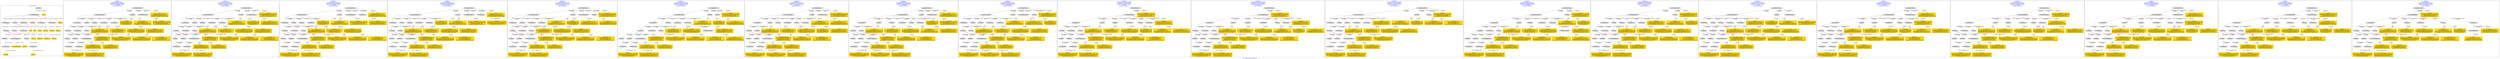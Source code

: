 digraph n0 {
fontcolor="blue"
remincross="true"
label="s25-s-oakland-museum-paintings.json"
subgraph cluster_0 {
label="1-correct model"
n2[style="filled",color="white",fillcolor="lightgray",label="E12_Production1"];
n3[style="filled",color="white",fillcolor="lightgray",label="E21_Person1"];
n4[style="filled",color="white",fillcolor="lightgray",label="E55_Type1"];
n5[style="filled",color="white",fillcolor="lightgray",label="E52_Time-Span3"];
n6[style="filled",color="white",fillcolor="lightgray",label="E69_Death1"];
n7[style="filled",color="white",fillcolor="lightgray",label="E82_Actor_Appellation1"];
n8[style="filled",color="white",fillcolor="lightgray",label="E67_Birth1"];
n9[shape="plaintext",style="filled",fillcolor="gold",label="Artist_URI"];
n10[style="filled",color="white",fillcolor="lightgray",label="E22_Man-Made_Object1"];
n11[style="filled",color="white",fillcolor="lightgray",label="E35_Title1"];
n12[style="filled",color="white",fillcolor="lightgray",label="E8_Acquisition1"];
n13[style="filled",color="white",fillcolor="lightgray",label="E55_Type2"];
n14[style="filled",color="white",fillcolor="lightgray",label="E54_Dimension1"];
n15[style="filled",color="white",fillcolor="lightgray",label="E34_Inscription1"];
n16[shape="plaintext",style="filled",fillcolor="gold",label="Object_uri"];
n17[shape="plaintext",style="filled",fillcolor="gold",label="Inscription"];
n18[shape="plaintext",style="filled",fillcolor="gold",label="Title"];
n19[style="filled",color="white",fillcolor="lightgray",label="E38_Image1"];
n20[shape="plaintext",style="filled",fillcolor="gold",label="Pic_URL"];
n21[style="filled",color="white",fillcolor="lightgray",label="E52_Time-Span1"];
n22[shape="plaintext",style="filled",fillcolor="gold",label="BirthDate"];
n23[style="filled",color="white",fillcolor="lightgray",label="E52_Time-Span2"];
n24[shape="plaintext",style="filled",fillcolor="gold",label="DeathDate"];
n25[shape="plaintext",style="filled",fillcolor="gold",label="Date_made"];
n26[shape="plaintext",style="filled",fillcolor="gold",label="Dimensions"];
n27[shape="plaintext",style="filled",fillcolor="gold",label="Subtype_URI"];
n28[shape="plaintext",style="filled",fillcolor="gold",label="Subtype_of_Art"];
n29[shape="plaintext",style="filled",fillcolor="gold",label="Type_URI"];
n30[shape="plaintext",style="filled",fillcolor="gold",label="Type_of_Art"];
n31[shape="plaintext",style="filled",fillcolor="gold",label="Artist_Appellation_URI"];
n32[shape="plaintext",style="filled",fillcolor="gold",label="ArtistName"];
n33[shape="plaintext",style="filled",fillcolor="gold",label="Credit"];
}
subgraph cluster_1 {
label="candidate 0\nlink coherence:0.90625\nnode coherence:0.9655172413793104\nconfidence:0.38929604100460785\nmapping score:0.4828544274613061\ncost:130.99937\n-precision:0.62-recall:0.65"
n35[style="filled",color="white",fillcolor="lightgray",label="E12_Production1"];
n36[style="filled",color="white",fillcolor="lightgray",label="E21_Person1"];
n37[style="filled",color="white",fillcolor="lightgray",label="E52_Time-Span2"];
n38[style="filled",color="white",fillcolor="lightgray",label="E55_Type1"];
n39[style="filled",color="white",fillcolor="lightgray",label="E67_Birth1"];
n40[style="filled",color="white",fillcolor="lightgray",label="E69_Death1"];
n41[style="filled",color="white",fillcolor="lightgray",label="E82_Actor_Appellation1"];
n42[style="filled",color="white",fillcolor="lightgray",label="E22_Man-Made_Object1"];
n43[style="filled",color="white",fillcolor="lightgray",label="E35_Title1"];
n44[style="filled",color="white",fillcolor="lightgray",label="E38_Image1"];
n45[style="filled",color="white",fillcolor="lightgray",label="E54_Dimension1"];
n46[style="filled",color="white",fillcolor="lightgray",label="E8_Acquisition1"];
n47[style="filled",color="white",fillcolor="lightgray",label="E33_Linguistic_Object2"];
n48[style="filled",color="white",fillcolor="lightgray",label="E55_Type2"];
n49[style="filled",color="white",fillcolor="lightgray",label="E52_Time-Span1"];
n50[style="filled",color="white",fillcolor="lightgray",label="E52_Time-Span3"];
n51[style="filled",color="white",fillcolor="lightgray",label="E33_Linguistic_Object1"];
n52[shape="plaintext",style="filled",fillcolor="gold",label="Object_uri\n[E30_Right,P3_has_note,0.305]\n[E82_Actor_Appellation,label,0.302]\n[E8_Acquisition,P3_has_note,0.207]\n[E22_Man-Made_Object,classLink,0.185]"];
n53[shape="plaintext",style="filled",fillcolor="gold",label="ArtistName\n[E82_Actor_Appellation,label,0.386]\n[E73_Information_Object,P3_has_note,0.216]\n[E8_Acquisition,P3_has_note,0.208]\n[E22_Man-Made_Object,P3_has_note,0.19]"];
n54[shape="plaintext",style="filled",fillcolor="gold",label="Subtype_of_Art\n[E55_Type,label,0.508]\n[E29_Design_or_Procedure,P3_has_note,0.446]\n[E73_Information_Object,P3_has_note,0.023]\n[E33_Linguistic_Object,P3_has_note,0.023]"];
n55[shape="plaintext",style="filled",fillcolor="gold",label="DeathDate\n[E52_Time-Span,P82b_end_of_the_end,0.452]\n[E52_Time-Span,P82_at_some_time_within,0.388]\n[E33_Linguistic_Object,P3_has_note,0.081]\n[E39_Actor,P3_has_note,0.079]"];
n56[shape="plaintext",style="filled",fillcolor="gold",label="Dimensions\n[E54_Dimension,P3_has_note,0.826]\n[E73_Information_Object,P3_has_note,0.069]\n[E22_Man-Made_Object,P3_has_note,0.068]\n[E82_Actor_Appellation,label,0.038]"];
n57[shape="plaintext",style="filled",fillcolor="gold",label="BirthDate\n[E52_Time-Span,P82_at_some_time_within,0.395]\n[E52_Time-Span,P82a_begin_of_the_begin,0.238]\n[E52_Time-Span,P82b_end_of_the_end,0.227]\n[E52_Time-Span,label,0.139]"];
n58[shape="plaintext",style="filled",fillcolor="gold",label="Artist_URI\n[E21_Person,classLink,0.452]\n[E82_Actor_Appellation,classLink,0.325]\n[E30_Right,P3_has_note,0.134]\n[E8_Acquisition,P3_has_note,0.089]"];
n59[shape="plaintext",style="filled",fillcolor="gold",label="Subtype_URI\n[E57_Material,classLink,0.441]\n[E55_Type,classLink,0.405]\n[E74_Group,classLink,0.153]\n[E29_Design_or_Procedure,P3_has_note,0.001]"];
n60[shape="plaintext",style="filled",fillcolor="gold",label="Type_URI\n[E55_Type,classLink,0.707]\n[E57_Material,classLink,0.138]\n[E74_Group,classLink,0.135]\n[E55_Type,label,0.019]"];
n61[shape="plaintext",style="filled",fillcolor="gold",label="Type_of_Art\n[E55_Type,label,0.445]\n[E55_Type,classLink,0.334]\n[E33_Linguistic_Object,P3_has_note,0.127]\n[E73_Information_Object,P3_has_note,0.094]"];
n62[shape="plaintext",style="filled",fillcolor="gold",label="Artist_Appellation_URI\n[E82_Actor_Appellation,classLink,0.919]\n[E21_Person,classLink,0.054]\n[E30_Right,P3_has_note,0.016]\n[E8_Acquisition,P3_has_note,0.011]"];
n63[shape="plaintext",style="filled",fillcolor="gold",label="Date_made\n[E52_Time-Span,P82_at_some_time_within,0.553]\n[E52_Time-Span,P82b_end_of_the_end,0.216]\n[E33_Linguistic_Object,P3_has_note,0.117]\n[E52_Time-Span,P82a_begin_of_the_begin,0.115]"];
n64[shape="plaintext",style="filled",fillcolor="gold",label="Title\n[E35_Title,label,0.319]\n[E73_Information_Object,P3_has_note,0.28]\n[E22_Man-Made_Object,P3_has_note,0.237]\n[E33_Linguistic_Object,P3_has_note,0.164]"];
n65[shape="plaintext",style="filled",fillcolor="gold",label="Credit\n[E30_Right,P3_has_note,0.435]\n[E8_Acquisition,P3_has_note,0.375]\n[E33_Linguistic_Object,P3_has_note,0.101]\n[E73_Information_Object,P3_has_note,0.089]"];
n66[shape="plaintext",style="filled",fillcolor="gold",label="Inscription\n[E73_Information_Object,P3_has_note,0.333]\n[E22_Man-Made_Object,P3_has_note,0.306]\n[E39_Actor,P3_has_note,0.189]\n[E33_Linguistic_Object,P3_has_note,0.172]"];
n67[shape="plaintext",style="filled",fillcolor="gold",label="Pic_URL\n[E38_Image,classLink,0.52]\n[E22_Man-Made_Object,classLink,0.212]\n[E39_Actor,classLink,0.173]\n[E21_Person,classLink,0.095]"];
}
subgraph cluster_2 {
label="candidate 1\nlink coherence:0.90625\nnode coherence:0.9655172413793104\nconfidence:0.38929604100460785\nmapping score:0.4828544274613061\ncost:130.99938\n-precision:0.62-recall:0.65"
n69[style="filled",color="white",fillcolor="lightgray",label="E12_Production1"];
n70[style="filled",color="white",fillcolor="lightgray",label="E21_Person1"];
n71[style="filled",color="white",fillcolor="lightgray",label="E52_Time-Span2"];
n72[style="filled",color="white",fillcolor="lightgray",label="E55_Type1"];
n73[style="filled",color="white",fillcolor="lightgray",label="E67_Birth1"];
n74[style="filled",color="white",fillcolor="lightgray",label="E69_Death1"];
n75[style="filled",color="white",fillcolor="lightgray",label="E82_Actor_Appellation1"];
n76[style="filled",color="white",fillcolor="lightgray",label="E22_Man-Made_Object1"];
n77[style="filled",color="white",fillcolor="lightgray",label="E35_Title1"];
n78[style="filled",color="white",fillcolor="lightgray",label="E38_Image1"];
n79[style="filled",color="white",fillcolor="lightgray",label="E54_Dimension1"];
n80[style="filled",color="white",fillcolor="lightgray",label="E8_Acquisition1"];
n81[style="filled",color="white",fillcolor="lightgray",label="E33_Linguistic_Object1"];
n82[style="filled",color="white",fillcolor="lightgray",label="E55_Type3"];
n83[style="filled",color="white",fillcolor="lightgray",label="E52_Time-Span1"];
n84[style="filled",color="white",fillcolor="lightgray",label="E52_Time-Span3"];
n85[style="filled",color="white",fillcolor="lightgray",label="E33_Linguistic_Object2"];
n86[shape="plaintext",style="filled",fillcolor="gold",label="Object_uri\n[E30_Right,P3_has_note,0.305]\n[E82_Actor_Appellation,label,0.302]\n[E8_Acquisition,P3_has_note,0.207]\n[E22_Man-Made_Object,classLink,0.185]"];
n87[shape="plaintext",style="filled",fillcolor="gold",label="ArtistName\n[E82_Actor_Appellation,label,0.386]\n[E73_Information_Object,P3_has_note,0.216]\n[E8_Acquisition,P3_has_note,0.208]\n[E22_Man-Made_Object,P3_has_note,0.19]"];
n88[shape="plaintext",style="filled",fillcolor="gold",label="Subtype_of_Art\n[E55_Type,label,0.508]\n[E29_Design_or_Procedure,P3_has_note,0.446]\n[E73_Information_Object,P3_has_note,0.023]\n[E33_Linguistic_Object,P3_has_note,0.023]"];
n89[shape="plaintext",style="filled",fillcolor="gold",label="DeathDate\n[E52_Time-Span,P82b_end_of_the_end,0.452]\n[E52_Time-Span,P82_at_some_time_within,0.388]\n[E33_Linguistic_Object,P3_has_note,0.081]\n[E39_Actor,P3_has_note,0.079]"];
n90[shape="plaintext",style="filled",fillcolor="gold",label="Dimensions\n[E54_Dimension,P3_has_note,0.826]\n[E73_Information_Object,P3_has_note,0.069]\n[E22_Man-Made_Object,P3_has_note,0.068]\n[E82_Actor_Appellation,label,0.038]"];
n91[shape="plaintext",style="filled",fillcolor="gold",label="BirthDate\n[E52_Time-Span,P82_at_some_time_within,0.395]\n[E52_Time-Span,P82a_begin_of_the_begin,0.238]\n[E52_Time-Span,P82b_end_of_the_end,0.227]\n[E52_Time-Span,label,0.139]"];
n92[shape="plaintext",style="filled",fillcolor="gold",label="Artist_URI\n[E21_Person,classLink,0.452]\n[E82_Actor_Appellation,classLink,0.325]\n[E30_Right,P3_has_note,0.134]\n[E8_Acquisition,P3_has_note,0.089]"];
n93[shape="plaintext",style="filled",fillcolor="gold",label="Subtype_URI\n[E57_Material,classLink,0.441]\n[E55_Type,classLink,0.405]\n[E74_Group,classLink,0.153]\n[E29_Design_or_Procedure,P3_has_note,0.001]"];
n94[shape="plaintext",style="filled",fillcolor="gold",label="Type_of_Art\n[E55_Type,label,0.445]\n[E55_Type,classLink,0.334]\n[E33_Linguistic_Object,P3_has_note,0.127]\n[E73_Information_Object,P3_has_note,0.094]"];
n95[shape="plaintext",style="filled",fillcolor="gold",label="Artist_Appellation_URI\n[E82_Actor_Appellation,classLink,0.919]\n[E21_Person,classLink,0.054]\n[E30_Right,P3_has_note,0.016]\n[E8_Acquisition,P3_has_note,0.011]"];
n96[shape="plaintext",style="filled",fillcolor="gold",label="Date_made\n[E52_Time-Span,P82_at_some_time_within,0.553]\n[E52_Time-Span,P82b_end_of_the_end,0.216]\n[E33_Linguistic_Object,P3_has_note,0.117]\n[E52_Time-Span,P82a_begin_of_the_begin,0.115]"];
n97[shape="plaintext",style="filled",fillcolor="gold",label="Title\n[E35_Title,label,0.319]\n[E73_Information_Object,P3_has_note,0.28]\n[E22_Man-Made_Object,P3_has_note,0.237]\n[E33_Linguistic_Object,P3_has_note,0.164]"];
n98[shape="plaintext",style="filled",fillcolor="gold",label="Type_URI\n[E55_Type,classLink,0.707]\n[E57_Material,classLink,0.138]\n[E74_Group,classLink,0.135]\n[E55_Type,label,0.019]"];
n99[shape="plaintext",style="filled",fillcolor="gold",label="Credit\n[E30_Right,P3_has_note,0.435]\n[E8_Acquisition,P3_has_note,0.375]\n[E33_Linguistic_Object,P3_has_note,0.101]\n[E73_Information_Object,P3_has_note,0.089]"];
n100[shape="plaintext",style="filled",fillcolor="gold",label="Inscription\n[E73_Information_Object,P3_has_note,0.333]\n[E22_Man-Made_Object,P3_has_note,0.306]\n[E39_Actor,P3_has_note,0.189]\n[E33_Linguistic_Object,P3_has_note,0.172]"];
n101[shape="plaintext",style="filled",fillcolor="gold",label="Pic_URL\n[E38_Image,classLink,0.52]\n[E22_Man-Made_Object,classLink,0.212]\n[E39_Actor,classLink,0.173]\n[E21_Person,classLink,0.095]"];
}
subgraph cluster_3 {
label="candidate 10\nlink coherence:0.875\nnode coherence:0.9655172413793104\nconfidence:0.38929604100460785\nmapping score:0.4828544274613061\ncost:230.009402\n-precision:0.59-recall:0.61"
n103[style="filled",color="white",fillcolor="lightgray",label="E12_Production1"];
n104[style="filled",color="white",fillcolor="lightgray",label="E21_Person1"];
n105[style="filled",color="white",fillcolor="lightgray",label="E52_Time-Span2"];
n106[style="filled",color="white",fillcolor="lightgray",label="E55_Type1"];
n107[style="filled",color="white",fillcolor="lightgray",label="E67_Birth1"];
n108[style="filled",color="white",fillcolor="lightgray",label="E69_Death1"];
n109[style="filled",color="white",fillcolor="lightgray",label="E82_Actor_Appellation1"];
n110[style="filled",color="white",fillcolor="lightgray",label="E22_Man-Made_Object1"];
n111[style="filled",color="white",fillcolor="lightgray",label="E35_Title1"];
n112[style="filled",color="white",fillcolor="lightgray",label="E38_Image1"];
n113[style="filled",color="white",fillcolor="lightgray",label="E54_Dimension1"];
n114[style="filled",color="white",fillcolor="lightgray",label="E33_Linguistic_Object2"];
n115[style="filled",color="white",fillcolor="lightgray",label="E55_Type2"];
n116[style="filled",color="white",fillcolor="lightgray",label="E52_Time-Span1"];
n117[style="filled",color="white",fillcolor="lightgray",label="E52_Time-Span3"];
n118[style="filled",color="white",fillcolor="lightgray",label="E33_Linguistic_Object1"];
n119[style="filled",color="white",fillcolor="lightgray",label="E8_Acquisition1"];
n120[shape="plaintext",style="filled",fillcolor="gold",label="Object_uri\n[E30_Right,P3_has_note,0.305]\n[E82_Actor_Appellation,label,0.302]\n[E8_Acquisition,P3_has_note,0.207]\n[E22_Man-Made_Object,classLink,0.185]"];
n121[shape="plaintext",style="filled",fillcolor="gold",label="ArtistName\n[E82_Actor_Appellation,label,0.386]\n[E73_Information_Object,P3_has_note,0.216]\n[E8_Acquisition,P3_has_note,0.208]\n[E22_Man-Made_Object,P3_has_note,0.19]"];
n122[shape="plaintext",style="filled",fillcolor="gold",label="Subtype_of_Art\n[E55_Type,label,0.508]\n[E29_Design_or_Procedure,P3_has_note,0.446]\n[E73_Information_Object,P3_has_note,0.023]\n[E33_Linguistic_Object,P3_has_note,0.023]"];
n123[shape="plaintext",style="filled",fillcolor="gold",label="DeathDate\n[E52_Time-Span,P82b_end_of_the_end,0.452]\n[E52_Time-Span,P82_at_some_time_within,0.388]\n[E33_Linguistic_Object,P3_has_note,0.081]\n[E39_Actor,P3_has_note,0.079]"];
n124[shape="plaintext",style="filled",fillcolor="gold",label="Dimensions\n[E54_Dimension,P3_has_note,0.826]\n[E73_Information_Object,P3_has_note,0.069]\n[E22_Man-Made_Object,P3_has_note,0.068]\n[E82_Actor_Appellation,label,0.038]"];
n125[shape="plaintext",style="filled",fillcolor="gold",label="BirthDate\n[E52_Time-Span,P82_at_some_time_within,0.395]\n[E52_Time-Span,P82a_begin_of_the_begin,0.238]\n[E52_Time-Span,P82b_end_of_the_end,0.227]\n[E52_Time-Span,label,0.139]"];
n126[shape="plaintext",style="filled",fillcolor="gold",label="Artist_URI\n[E21_Person,classLink,0.452]\n[E82_Actor_Appellation,classLink,0.325]\n[E30_Right,P3_has_note,0.134]\n[E8_Acquisition,P3_has_note,0.089]"];
n127[shape="plaintext",style="filled",fillcolor="gold",label="Subtype_URI\n[E57_Material,classLink,0.441]\n[E55_Type,classLink,0.405]\n[E74_Group,classLink,0.153]\n[E29_Design_or_Procedure,P3_has_note,0.001]"];
n128[shape="plaintext",style="filled",fillcolor="gold",label="Type_URI\n[E55_Type,classLink,0.707]\n[E57_Material,classLink,0.138]\n[E74_Group,classLink,0.135]\n[E55_Type,label,0.019]"];
n129[shape="plaintext",style="filled",fillcolor="gold",label="Type_of_Art\n[E55_Type,label,0.445]\n[E55_Type,classLink,0.334]\n[E33_Linguistic_Object,P3_has_note,0.127]\n[E73_Information_Object,P3_has_note,0.094]"];
n130[shape="plaintext",style="filled",fillcolor="gold",label="Artist_Appellation_URI\n[E82_Actor_Appellation,classLink,0.919]\n[E21_Person,classLink,0.054]\n[E30_Right,P3_has_note,0.016]\n[E8_Acquisition,P3_has_note,0.011]"];
n131[shape="plaintext",style="filled",fillcolor="gold",label="Date_made\n[E52_Time-Span,P82_at_some_time_within,0.553]\n[E52_Time-Span,P82b_end_of_the_end,0.216]\n[E33_Linguistic_Object,P3_has_note,0.117]\n[E52_Time-Span,P82a_begin_of_the_begin,0.115]"];
n132[shape="plaintext",style="filled",fillcolor="gold",label="Title\n[E35_Title,label,0.319]\n[E73_Information_Object,P3_has_note,0.28]\n[E22_Man-Made_Object,P3_has_note,0.237]\n[E33_Linguistic_Object,P3_has_note,0.164]"];
n133[shape="plaintext",style="filled",fillcolor="gold",label="Credit\n[E30_Right,P3_has_note,0.435]\n[E8_Acquisition,P3_has_note,0.375]\n[E33_Linguistic_Object,P3_has_note,0.101]\n[E73_Information_Object,P3_has_note,0.089]"];
n134[shape="plaintext",style="filled",fillcolor="gold",label="Inscription\n[E73_Information_Object,P3_has_note,0.333]\n[E22_Man-Made_Object,P3_has_note,0.306]\n[E39_Actor,P3_has_note,0.189]\n[E33_Linguistic_Object,P3_has_note,0.172]"];
n135[shape="plaintext",style="filled",fillcolor="gold",label="Pic_URL\n[E38_Image,classLink,0.52]\n[E22_Man-Made_Object,classLink,0.212]\n[E39_Actor,classLink,0.173]\n[E21_Person,classLink,0.095]"];
}
subgraph cluster_4 {
label="candidate 11\nlink coherence:0.875\nnode coherence:0.9655172413793104\nconfidence:0.38929604100460785\nmapping score:0.4828544274613061\ncost:230.009422\n-precision:0.62-recall:0.65"
n137[style="filled",color="white",fillcolor="lightgray",label="E12_Production1"];
n138[style="filled",color="white",fillcolor="lightgray",label="E21_Person1"];
n139[style="filled",color="white",fillcolor="lightgray",label="E55_Type1"];
n140[style="filled",color="white",fillcolor="lightgray",label="E67_Birth1"];
n141[style="filled",color="white",fillcolor="lightgray",label="E69_Death1"];
n142[style="filled",color="white",fillcolor="lightgray",label="E82_Actor_Appellation1"];
n143[style="filled",color="white",fillcolor="lightgray",label="E22_Man-Made_Object1"];
n144[style="filled",color="white",fillcolor="lightgray",label="E35_Title1"];
n145[style="filled",color="white",fillcolor="lightgray",label="E38_Image1"];
n146[style="filled",color="white",fillcolor="lightgray",label="E54_Dimension1"];
n147[style="filled",color="white",fillcolor="lightgray",label="E8_Acquisition1"];
n148[style="filled",color="white",fillcolor="lightgray",label="E33_Linguistic_Object2"];
n149[style="filled",color="white",fillcolor="lightgray",label="E55_Type2"];
n150[style="filled",color="white",fillcolor="lightgray",label="E52_Time-Span1"];
n151[style="filled",color="white",fillcolor="lightgray",label="E52_Time-Span3"];
n152[style="filled",color="white",fillcolor="lightgray",label="E33_Linguistic_Object1"];
n153[style="filled",color="white",fillcolor="lightgray",label="E52_Time-Span2"];
n154[shape="plaintext",style="filled",fillcolor="gold",label="Object_uri\n[E30_Right,P3_has_note,0.305]\n[E82_Actor_Appellation,label,0.302]\n[E8_Acquisition,P3_has_note,0.207]\n[E22_Man-Made_Object,classLink,0.185]"];
n155[shape="plaintext",style="filled",fillcolor="gold",label="ArtistName\n[E82_Actor_Appellation,label,0.386]\n[E73_Information_Object,P3_has_note,0.216]\n[E8_Acquisition,P3_has_note,0.208]\n[E22_Man-Made_Object,P3_has_note,0.19]"];
n156[shape="plaintext",style="filled",fillcolor="gold",label="Subtype_of_Art\n[E55_Type,label,0.508]\n[E29_Design_or_Procedure,P3_has_note,0.446]\n[E73_Information_Object,P3_has_note,0.023]\n[E33_Linguistic_Object,P3_has_note,0.023]"];
n157[shape="plaintext",style="filled",fillcolor="gold",label="DeathDate\n[E52_Time-Span,P82b_end_of_the_end,0.452]\n[E52_Time-Span,P82_at_some_time_within,0.388]\n[E33_Linguistic_Object,P3_has_note,0.081]\n[E39_Actor,P3_has_note,0.079]"];
n158[shape="plaintext",style="filled",fillcolor="gold",label="Dimensions\n[E54_Dimension,P3_has_note,0.826]\n[E73_Information_Object,P3_has_note,0.069]\n[E22_Man-Made_Object,P3_has_note,0.068]\n[E82_Actor_Appellation,label,0.038]"];
n159[shape="plaintext",style="filled",fillcolor="gold",label="BirthDate\n[E52_Time-Span,P82_at_some_time_within,0.395]\n[E52_Time-Span,P82a_begin_of_the_begin,0.238]\n[E52_Time-Span,P82b_end_of_the_end,0.227]\n[E52_Time-Span,label,0.139]"];
n160[shape="plaintext",style="filled",fillcolor="gold",label="Artist_URI\n[E21_Person,classLink,0.452]\n[E82_Actor_Appellation,classLink,0.325]\n[E30_Right,P3_has_note,0.134]\n[E8_Acquisition,P3_has_note,0.089]"];
n161[shape="plaintext",style="filled",fillcolor="gold",label="Subtype_URI\n[E57_Material,classLink,0.441]\n[E55_Type,classLink,0.405]\n[E74_Group,classLink,0.153]\n[E29_Design_or_Procedure,P3_has_note,0.001]"];
n162[shape="plaintext",style="filled",fillcolor="gold",label="Type_URI\n[E55_Type,classLink,0.707]\n[E57_Material,classLink,0.138]\n[E74_Group,classLink,0.135]\n[E55_Type,label,0.019]"];
n163[shape="plaintext",style="filled",fillcolor="gold",label="Type_of_Art\n[E55_Type,label,0.445]\n[E55_Type,classLink,0.334]\n[E33_Linguistic_Object,P3_has_note,0.127]\n[E73_Information_Object,P3_has_note,0.094]"];
n164[shape="plaintext",style="filled",fillcolor="gold",label="Artist_Appellation_URI\n[E82_Actor_Appellation,classLink,0.919]\n[E21_Person,classLink,0.054]\n[E30_Right,P3_has_note,0.016]\n[E8_Acquisition,P3_has_note,0.011]"];
n165[shape="plaintext",style="filled",fillcolor="gold",label="Date_made\n[E52_Time-Span,P82_at_some_time_within,0.553]\n[E52_Time-Span,P82b_end_of_the_end,0.216]\n[E33_Linguistic_Object,P3_has_note,0.117]\n[E52_Time-Span,P82a_begin_of_the_begin,0.115]"];
n166[shape="plaintext",style="filled",fillcolor="gold",label="Title\n[E35_Title,label,0.319]\n[E73_Information_Object,P3_has_note,0.28]\n[E22_Man-Made_Object,P3_has_note,0.237]\n[E33_Linguistic_Object,P3_has_note,0.164]"];
n167[shape="plaintext",style="filled",fillcolor="gold",label="Credit\n[E30_Right,P3_has_note,0.435]\n[E8_Acquisition,P3_has_note,0.375]\n[E33_Linguistic_Object,P3_has_note,0.101]\n[E73_Information_Object,P3_has_note,0.089]"];
n168[shape="plaintext",style="filled",fillcolor="gold",label="Inscription\n[E73_Information_Object,P3_has_note,0.333]\n[E22_Man-Made_Object,P3_has_note,0.306]\n[E39_Actor,P3_has_note,0.189]\n[E33_Linguistic_Object,P3_has_note,0.172]"];
n169[shape="plaintext",style="filled",fillcolor="gold",label="Pic_URL\n[E38_Image,classLink,0.52]\n[E22_Man-Made_Object,classLink,0.212]\n[E39_Actor,classLink,0.173]\n[E21_Person,classLink,0.095]"];
}
subgraph cluster_5 {
label="candidate 12\nlink coherence:0.875\nnode coherence:0.9655172413793104\nconfidence:0.38929604100460785\nmapping score:0.4828544274613061\ncost:230.009432\n-precision:0.59-recall:0.61"
n171[style="filled",color="white",fillcolor="lightgray",label="E12_Production1"];
n172[style="filled",color="white",fillcolor="lightgray",label="E21_Person1"];
n173[style="filled",color="white",fillcolor="lightgray",label="E52_Time-Span2"];
n174[style="filled",color="white",fillcolor="lightgray",label="E55_Type1"];
n175[style="filled",color="white",fillcolor="lightgray",label="E67_Birth1"];
n176[style="filled",color="white",fillcolor="lightgray",label="E69_Death1"];
n177[style="filled",color="white",fillcolor="lightgray",label="E82_Actor_Appellation1"];
n178[style="filled",color="white",fillcolor="lightgray",label="E22_Man-Made_Object1"];
n179[style="filled",color="white",fillcolor="lightgray",label="E38_Image1"];
n180[style="filled",color="white",fillcolor="lightgray",label="E54_Dimension1"];
n181[style="filled",color="white",fillcolor="lightgray",label="E8_Acquisition1"];
n182[style="filled",color="white",fillcolor="lightgray",label="E33_Linguistic_Object1"];
n183[style="filled",color="white",fillcolor="lightgray",label="E55_Type3"];
n184[style="filled",color="white",fillcolor="lightgray",label="E52_Time-Span1"];
n185[style="filled",color="white",fillcolor="lightgray",label="E52_Time-Span3"];
n186[style="filled",color="white",fillcolor="lightgray",label="E33_Linguistic_Object2"];
n187[style="filled",color="white",fillcolor="lightgray",label="E35_Title1"];
n188[shape="plaintext",style="filled",fillcolor="gold",label="Object_uri\n[E30_Right,P3_has_note,0.305]\n[E82_Actor_Appellation,label,0.302]\n[E8_Acquisition,P3_has_note,0.207]\n[E22_Man-Made_Object,classLink,0.185]"];
n189[shape="plaintext",style="filled",fillcolor="gold",label="ArtistName\n[E82_Actor_Appellation,label,0.386]\n[E73_Information_Object,P3_has_note,0.216]\n[E8_Acquisition,P3_has_note,0.208]\n[E22_Man-Made_Object,P3_has_note,0.19]"];
n190[shape="plaintext",style="filled",fillcolor="gold",label="Subtype_of_Art\n[E55_Type,label,0.508]\n[E29_Design_or_Procedure,P3_has_note,0.446]\n[E73_Information_Object,P3_has_note,0.023]\n[E33_Linguistic_Object,P3_has_note,0.023]"];
n191[shape="plaintext",style="filled",fillcolor="gold",label="DeathDate\n[E52_Time-Span,P82b_end_of_the_end,0.452]\n[E52_Time-Span,P82_at_some_time_within,0.388]\n[E33_Linguistic_Object,P3_has_note,0.081]\n[E39_Actor,P3_has_note,0.079]"];
n192[shape="plaintext",style="filled",fillcolor="gold",label="Dimensions\n[E54_Dimension,P3_has_note,0.826]\n[E73_Information_Object,P3_has_note,0.069]\n[E22_Man-Made_Object,P3_has_note,0.068]\n[E82_Actor_Appellation,label,0.038]"];
n193[shape="plaintext",style="filled",fillcolor="gold",label="BirthDate\n[E52_Time-Span,P82_at_some_time_within,0.395]\n[E52_Time-Span,P82a_begin_of_the_begin,0.238]\n[E52_Time-Span,P82b_end_of_the_end,0.227]\n[E52_Time-Span,label,0.139]"];
n194[shape="plaintext",style="filled",fillcolor="gold",label="Artist_URI\n[E21_Person,classLink,0.452]\n[E82_Actor_Appellation,classLink,0.325]\n[E30_Right,P3_has_note,0.134]\n[E8_Acquisition,P3_has_note,0.089]"];
n195[shape="plaintext",style="filled",fillcolor="gold",label="Subtype_URI\n[E57_Material,classLink,0.441]\n[E55_Type,classLink,0.405]\n[E74_Group,classLink,0.153]\n[E29_Design_or_Procedure,P3_has_note,0.001]"];
n196[shape="plaintext",style="filled",fillcolor="gold",label="Type_of_Art\n[E55_Type,label,0.445]\n[E55_Type,classLink,0.334]\n[E33_Linguistic_Object,P3_has_note,0.127]\n[E73_Information_Object,P3_has_note,0.094]"];
n197[shape="plaintext",style="filled",fillcolor="gold",label="Artist_Appellation_URI\n[E82_Actor_Appellation,classLink,0.919]\n[E21_Person,classLink,0.054]\n[E30_Right,P3_has_note,0.016]\n[E8_Acquisition,P3_has_note,0.011]"];
n198[shape="plaintext",style="filled",fillcolor="gold",label="Date_made\n[E52_Time-Span,P82_at_some_time_within,0.553]\n[E52_Time-Span,P82b_end_of_the_end,0.216]\n[E33_Linguistic_Object,P3_has_note,0.117]\n[E52_Time-Span,P82a_begin_of_the_begin,0.115]"];
n199[shape="plaintext",style="filled",fillcolor="gold",label="Title\n[E35_Title,label,0.319]\n[E73_Information_Object,P3_has_note,0.28]\n[E22_Man-Made_Object,P3_has_note,0.237]\n[E33_Linguistic_Object,P3_has_note,0.164]"];
n200[shape="plaintext",style="filled",fillcolor="gold",label="Type_URI\n[E55_Type,classLink,0.707]\n[E57_Material,classLink,0.138]\n[E74_Group,classLink,0.135]\n[E55_Type,label,0.019]"];
n201[shape="plaintext",style="filled",fillcolor="gold",label="Credit\n[E30_Right,P3_has_note,0.435]\n[E8_Acquisition,P3_has_note,0.375]\n[E33_Linguistic_Object,P3_has_note,0.101]\n[E73_Information_Object,P3_has_note,0.089]"];
n202[shape="plaintext",style="filled",fillcolor="gold",label="Inscription\n[E73_Information_Object,P3_has_note,0.333]\n[E22_Man-Made_Object,P3_has_note,0.306]\n[E39_Actor,P3_has_note,0.189]\n[E33_Linguistic_Object,P3_has_note,0.172]"];
n203[shape="plaintext",style="filled",fillcolor="gold",label="Pic_URL\n[E38_Image,classLink,0.52]\n[E22_Man-Made_Object,classLink,0.212]\n[E39_Actor,classLink,0.173]\n[E21_Person,classLink,0.095]"];
}
subgraph cluster_6 {
label="candidate 13\nlink coherence:0.875\nnode coherence:0.9655172413793104\nconfidence:0.38929604100460785\nmapping score:0.4828544274613061\ncost:230.019434\n-precision:0.59-recall:0.61"
n205[style="filled",color="white",fillcolor="lightgray",label="E12_Production1"];
n206[style="filled",color="white",fillcolor="lightgray",label="E21_Person1"];
n207[style="filled",color="white",fillcolor="lightgray",label="E52_Time-Span2"];
n208[style="filled",color="white",fillcolor="lightgray",label="E55_Type1"];
n209[style="filled",color="white",fillcolor="lightgray",label="E67_Birth1"];
n210[style="filled",color="white",fillcolor="lightgray",label="E69_Death1"];
n211[style="filled",color="white",fillcolor="lightgray",label="E82_Actor_Appellation1"];
n212[style="filled",color="white",fillcolor="lightgray",label="E22_Man-Made_Object1"];
n213[style="filled",color="white",fillcolor="lightgray",label="E38_Image1"];
n214[style="filled",color="white",fillcolor="lightgray",label="E54_Dimension1"];
n215[style="filled",color="white",fillcolor="lightgray",label="E8_Acquisition1"];
n216[style="filled",color="white",fillcolor="lightgray",label="E33_Linguistic_Object1"];
n217[style="filled",color="white",fillcolor="lightgray",label="E55_Type3"];
n218[style="filled",color="white",fillcolor="lightgray",label="E52_Time-Span1"];
n219[style="filled",color="white",fillcolor="lightgray",label="E52_Time-Span3"];
n220[style="filled",color="white",fillcolor="lightgray",label="E35_Title1"];
n221[style="filled",color="white",fillcolor="lightgray",label="E33_Linguistic_Object2"];
n222[shape="plaintext",style="filled",fillcolor="gold",label="Object_uri\n[E30_Right,P3_has_note,0.305]\n[E82_Actor_Appellation,label,0.302]\n[E8_Acquisition,P3_has_note,0.207]\n[E22_Man-Made_Object,classLink,0.185]"];
n223[shape="plaintext",style="filled",fillcolor="gold",label="ArtistName\n[E82_Actor_Appellation,label,0.386]\n[E73_Information_Object,P3_has_note,0.216]\n[E8_Acquisition,P3_has_note,0.208]\n[E22_Man-Made_Object,P3_has_note,0.19]"];
n224[shape="plaintext",style="filled",fillcolor="gold",label="Subtype_of_Art\n[E55_Type,label,0.508]\n[E29_Design_or_Procedure,P3_has_note,0.446]\n[E73_Information_Object,P3_has_note,0.023]\n[E33_Linguistic_Object,P3_has_note,0.023]"];
n225[shape="plaintext",style="filled",fillcolor="gold",label="DeathDate\n[E52_Time-Span,P82b_end_of_the_end,0.452]\n[E52_Time-Span,P82_at_some_time_within,0.388]\n[E33_Linguistic_Object,P3_has_note,0.081]\n[E39_Actor,P3_has_note,0.079]"];
n226[shape="plaintext",style="filled",fillcolor="gold",label="Dimensions\n[E54_Dimension,P3_has_note,0.826]\n[E73_Information_Object,P3_has_note,0.069]\n[E22_Man-Made_Object,P3_has_note,0.068]\n[E82_Actor_Appellation,label,0.038]"];
n227[shape="plaintext",style="filled",fillcolor="gold",label="BirthDate\n[E52_Time-Span,P82_at_some_time_within,0.395]\n[E52_Time-Span,P82a_begin_of_the_begin,0.238]\n[E52_Time-Span,P82b_end_of_the_end,0.227]\n[E52_Time-Span,label,0.139]"];
n228[shape="plaintext",style="filled",fillcolor="gold",label="Artist_URI\n[E21_Person,classLink,0.452]\n[E82_Actor_Appellation,classLink,0.325]\n[E30_Right,P3_has_note,0.134]\n[E8_Acquisition,P3_has_note,0.089]"];
n229[shape="plaintext",style="filled",fillcolor="gold",label="Subtype_URI\n[E57_Material,classLink,0.441]\n[E55_Type,classLink,0.405]\n[E74_Group,classLink,0.153]\n[E29_Design_or_Procedure,P3_has_note,0.001]"];
n230[shape="plaintext",style="filled",fillcolor="gold",label="Type_of_Art\n[E55_Type,label,0.445]\n[E55_Type,classLink,0.334]\n[E33_Linguistic_Object,P3_has_note,0.127]\n[E73_Information_Object,P3_has_note,0.094]"];
n231[shape="plaintext",style="filled",fillcolor="gold",label="Artist_Appellation_URI\n[E82_Actor_Appellation,classLink,0.919]\n[E21_Person,classLink,0.054]\n[E30_Right,P3_has_note,0.016]\n[E8_Acquisition,P3_has_note,0.011]"];
n232[shape="plaintext",style="filled",fillcolor="gold",label="Date_made\n[E52_Time-Span,P82_at_some_time_within,0.553]\n[E52_Time-Span,P82b_end_of_the_end,0.216]\n[E33_Linguistic_Object,P3_has_note,0.117]\n[E52_Time-Span,P82a_begin_of_the_begin,0.115]"];
n233[shape="plaintext",style="filled",fillcolor="gold",label="Title\n[E35_Title,label,0.319]\n[E73_Information_Object,P3_has_note,0.28]\n[E22_Man-Made_Object,P3_has_note,0.237]\n[E33_Linguistic_Object,P3_has_note,0.164]"];
n234[shape="plaintext",style="filled",fillcolor="gold",label="Type_URI\n[E55_Type,classLink,0.707]\n[E57_Material,classLink,0.138]\n[E74_Group,classLink,0.135]\n[E55_Type,label,0.019]"];
n235[shape="plaintext",style="filled",fillcolor="gold",label="Credit\n[E30_Right,P3_has_note,0.435]\n[E8_Acquisition,P3_has_note,0.375]\n[E33_Linguistic_Object,P3_has_note,0.101]\n[E73_Information_Object,P3_has_note,0.089]"];
n236[shape="plaintext",style="filled",fillcolor="gold",label="Inscription\n[E73_Information_Object,P3_has_note,0.333]\n[E22_Man-Made_Object,P3_has_note,0.306]\n[E39_Actor,P3_has_note,0.189]\n[E33_Linguistic_Object,P3_has_note,0.172]"];
n237[shape="plaintext",style="filled",fillcolor="gold",label="Pic_URL\n[E38_Image,classLink,0.52]\n[E22_Man-Made_Object,classLink,0.212]\n[E39_Actor,classLink,0.173]\n[E21_Person,classLink,0.095]"];
}
subgraph cluster_7 {
label="candidate 14\nlink coherence:0.875\nnode coherence:0.9655172413793104\nconfidence:0.38632435221475053\nmapping score:0.4818638645313536\ncost:229.99941\n-precision:0.59-recall:0.61"
n239[style="filled",color="white",fillcolor="lightgray",label="E12_Production1"];
n240[style="filled",color="white",fillcolor="lightgray",label="E21_Person1"];
n241[style="filled",color="white",fillcolor="lightgray",label="E55_Type1"];
n242[style="filled",color="white",fillcolor="lightgray",label="E67_Birth1"];
n243[style="filled",color="white",fillcolor="lightgray",label="E69_Death1"];
n244[style="filled",color="white",fillcolor="lightgray",label="E82_Actor_Appellation1"];
n245[style="filled",color="white",fillcolor="lightgray",label="E22_Man-Made_Object1"];
n246[style="filled",color="white",fillcolor="lightgray",label="E35_Title1"];
n247[style="filled",color="white",fillcolor="lightgray",label="E38_Image1"];
n248[style="filled",color="white",fillcolor="lightgray",label="E54_Dimension1"];
n249[style="filled",color="white",fillcolor="lightgray",label="E55_Type2"];
n250[style="filled",color="white",fillcolor="lightgray",label="E8_Acquisition1"];
n251[style="filled",color="white",fillcolor="lightgray",label="E33_Linguistic_Object1"];
n252[style="filled",color="white",fillcolor="lightgray",label="E55_Type3"];
n253[style="filled",color="white",fillcolor="lightgray",label="E52_Time-Span1"];
n254[style="filled",color="white",fillcolor="lightgray",label="E52_Time-Span3"];
n255[style="filled",color="white",fillcolor="lightgray",label="E33_Linguistic_Object2"];
n256[shape="plaintext",style="filled",fillcolor="gold",label="Object_uri\n[E30_Right,P3_has_note,0.305]\n[E82_Actor_Appellation,label,0.302]\n[E8_Acquisition,P3_has_note,0.207]\n[E22_Man-Made_Object,classLink,0.185]"];
n257[shape="plaintext",style="filled",fillcolor="gold",label="ArtistName\n[E82_Actor_Appellation,label,0.386]\n[E73_Information_Object,P3_has_note,0.216]\n[E8_Acquisition,P3_has_note,0.208]\n[E22_Man-Made_Object,P3_has_note,0.19]"];
n258[shape="plaintext",style="filled",fillcolor="gold",label="Subtype_of_Art\n[E55_Type,label,0.508]\n[E29_Design_or_Procedure,P3_has_note,0.446]\n[E73_Information_Object,P3_has_note,0.023]\n[E33_Linguistic_Object,P3_has_note,0.023]"];
n259[shape="plaintext",style="filled",fillcolor="gold",label="Dimensions\n[E54_Dimension,P3_has_note,0.826]\n[E73_Information_Object,P3_has_note,0.069]\n[E22_Man-Made_Object,P3_has_note,0.068]\n[E82_Actor_Appellation,label,0.038]"];
n260[shape="plaintext",style="filled",fillcolor="gold",label="BirthDate\n[E52_Time-Span,P82_at_some_time_within,0.395]\n[E52_Time-Span,P82a_begin_of_the_begin,0.238]\n[E52_Time-Span,P82b_end_of_the_end,0.227]\n[E52_Time-Span,label,0.139]"];
n261[shape="plaintext",style="filled",fillcolor="gold",label="Artist_URI\n[E21_Person,classLink,0.452]\n[E82_Actor_Appellation,classLink,0.325]\n[E30_Right,P3_has_note,0.134]\n[E8_Acquisition,P3_has_note,0.089]"];
n262[shape="plaintext",style="filled",fillcolor="gold",label="Subtype_URI\n[E57_Material,classLink,0.441]\n[E55_Type,classLink,0.405]\n[E74_Group,classLink,0.153]\n[E29_Design_or_Procedure,P3_has_note,0.001]"];
n263[shape="plaintext",style="filled",fillcolor="gold",label="Type_URI\n[E55_Type,classLink,0.707]\n[E57_Material,classLink,0.138]\n[E74_Group,classLink,0.135]\n[E55_Type,label,0.019]"];
n264[shape="plaintext",style="filled",fillcolor="gold",label="Artist_Appellation_URI\n[E82_Actor_Appellation,classLink,0.919]\n[E21_Person,classLink,0.054]\n[E30_Right,P3_has_note,0.016]\n[E8_Acquisition,P3_has_note,0.011]"];
n265[shape="plaintext",style="filled",fillcolor="gold",label="Date_made\n[E52_Time-Span,P82_at_some_time_within,0.553]\n[E52_Time-Span,P82b_end_of_the_end,0.216]\n[E33_Linguistic_Object,P3_has_note,0.117]\n[E52_Time-Span,P82a_begin_of_the_begin,0.115]"];
n266[shape="plaintext",style="filled",fillcolor="gold",label="Title\n[E35_Title,label,0.319]\n[E73_Information_Object,P3_has_note,0.28]\n[E22_Man-Made_Object,P3_has_note,0.237]\n[E33_Linguistic_Object,P3_has_note,0.164]"];
n267[shape="plaintext",style="filled",fillcolor="gold",label="DeathDate\n[E52_Time-Span,P82b_end_of_the_end,0.452]\n[E52_Time-Span,P82_at_some_time_within,0.388]\n[E33_Linguistic_Object,P3_has_note,0.081]\n[E39_Actor,P3_has_note,0.079]"];
n268[shape="plaintext",style="filled",fillcolor="gold",label="Type_of_Art\n[E55_Type,label,0.445]\n[E55_Type,classLink,0.334]\n[E33_Linguistic_Object,P3_has_note,0.127]\n[E73_Information_Object,P3_has_note,0.094]"];
n269[shape="plaintext",style="filled",fillcolor="gold",label="Credit\n[E30_Right,P3_has_note,0.435]\n[E8_Acquisition,P3_has_note,0.375]\n[E33_Linguistic_Object,P3_has_note,0.101]\n[E73_Information_Object,P3_has_note,0.089]"];
n270[shape="plaintext",style="filled",fillcolor="gold",label="Inscription\n[E73_Information_Object,P3_has_note,0.333]\n[E22_Man-Made_Object,P3_has_note,0.306]\n[E39_Actor,P3_has_note,0.189]\n[E33_Linguistic_Object,P3_has_note,0.172]"];
n271[shape="plaintext",style="filled",fillcolor="gold",label="Pic_URL\n[E38_Image,classLink,0.52]\n[E22_Man-Made_Object,classLink,0.212]\n[E39_Actor,classLink,0.173]\n[E21_Person,classLink,0.095]"];
}
subgraph cluster_8 {
label="candidate 15\nlink coherence:0.875\nnode coherence:0.9655172413793104\nconfidence:0.38632435221475053\nmapping score:0.4818638645313536\ncost:229.99942\n-precision:0.56-recall:0.58"
n273[style="filled",color="white",fillcolor="lightgray",label="E12_Production1"];
n274[style="filled",color="white",fillcolor="lightgray",label="E21_Person1"];
n275[style="filled",color="white",fillcolor="lightgray",label="E55_Type1"];
n276[style="filled",color="white",fillcolor="lightgray",label="E67_Birth1"];
n277[style="filled",color="white",fillcolor="lightgray",label="E69_Death1"];
n278[style="filled",color="white",fillcolor="lightgray",label="E82_Actor_Appellation1"];
n279[style="filled",color="white",fillcolor="lightgray",label="E22_Man-Made_Object1"];
n280[style="filled",color="white",fillcolor="lightgray",label="E35_Title1"];
n281[style="filled",color="white",fillcolor="lightgray",label="E38_Image1"];
n282[style="filled",color="white",fillcolor="lightgray",label="E54_Dimension1"];
n283[style="filled",color="white",fillcolor="lightgray",label="E55_Type3"];
n284[style="filled",color="white",fillcolor="lightgray",label="E8_Acquisition1"];
n285[style="filled",color="white",fillcolor="lightgray",label="E33_Linguistic_Object2"];
n286[style="filled",color="white",fillcolor="lightgray",label="E55_Type2"];
n287[style="filled",color="white",fillcolor="lightgray",label="E52_Time-Span1"];
n288[style="filled",color="white",fillcolor="lightgray",label="E52_Time-Span3"];
n289[style="filled",color="white",fillcolor="lightgray",label="E33_Linguistic_Object1"];
n290[shape="plaintext",style="filled",fillcolor="gold",label="Object_uri\n[E30_Right,P3_has_note,0.305]\n[E82_Actor_Appellation,label,0.302]\n[E8_Acquisition,P3_has_note,0.207]\n[E22_Man-Made_Object,classLink,0.185]"];
n291[shape="plaintext",style="filled",fillcolor="gold",label="ArtistName\n[E82_Actor_Appellation,label,0.386]\n[E73_Information_Object,P3_has_note,0.216]\n[E8_Acquisition,P3_has_note,0.208]\n[E22_Man-Made_Object,P3_has_note,0.19]"];
n292[shape="plaintext",style="filled",fillcolor="gold",label="Subtype_of_Art\n[E55_Type,label,0.508]\n[E29_Design_or_Procedure,P3_has_note,0.446]\n[E73_Information_Object,P3_has_note,0.023]\n[E33_Linguistic_Object,P3_has_note,0.023]"];
n293[shape="plaintext",style="filled",fillcolor="gold",label="Dimensions\n[E54_Dimension,P3_has_note,0.826]\n[E73_Information_Object,P3_has_note,0.069]\n[E22_Man-Made_Object,P3_has_note,0.068]\n[E82_Actor_Appellation,label,0.038]"];
n294[shape="plaintext",style="filled",fillcolor="gold",label="BirthDate\n[E52_Time-Span,P82_at_some_time_within,0.395]\n[E52_Time-Span,P82a_begin_of_the_begin,0.238]\n[E52_Time-Span,P82b_end_of_the_end,0.227]\n[E52_Time-Span,label,0.139]"];
n295[shape="plaintext",style="filled",fillcolor="gold",label="Artist_URI\n[E21_Person,classLink,0.452]\n[E82_Actor_Appellation,classLink,0.325]\n[E30_Right,P3_has_note,0.134]\n[E8_Acquisition,P3_has_note,0.089]"];
n296[shape="plaintext",style="filled",fillcolor="gold",label="Subtype_URI\n[E57_Material,classLink,0.441]\n[E55_Type,classLink,0.405]\n[E74_Group,classLink,0.153]\n[E29_Design_or_Procedure,P3_has_note,0.001]"];
n297[shape="plaintext",style="filled",fillcolor="gold",label="Type_URI\n[E55_Type,classLink,0.707]\n[E57_Material,classLink,0.138]\n[E74_Group,classLink,0.135]\n[E55_Type,label,0.019]"];
n298[shape="plaintext",style="filled",fillcolor="gold",label="Artist_Appellation_URI\n[E82_Actor_Appellation,classLink,0.919]\n[E21_Person,classLink,0.054]\n[E30_Right,P3_has_note,0.016]\n[E8_Acquisition,P3_has_note,0.011]"];
n299[shape="plaintext",style="filled",fillcolor="gold",label="Date_made\n[E52_Time-Span,P82_at_some_time_within,0.553]\n[E52_Time-Span,P82b_end_of_the_end,0.216]\n[E33_Linguistic_Object,P3_has_note,0.117]\n[E52_Time-Span,P82a_begin_of_the_begin,0.115]"];
n300[shape="plaintext",style="filled",fillcolor="gold",label="Title\n[E35_Title,label,0.319]\n[E73_Information_Object,P3_has_note,0.28]\n[E22_Man-Made_Object,P3_has_note,0.237]\n[E33_Linguistic_Object,P3_has_note,0.164]"];
n301[shape="plaintext",style="filled",fillcolor="gold",label="DeathDate\n[E52_Time-Span,P82b_end_of_the_end,0.452]\n[E52_Time-Span,P82_at_some_time_within,0.388]\n[E33_Linguistic_Object,P3_has_note,0.081]\n[E39_Actor,P3_has_note,0.079]"];
n302[shape="plaintext",style="filled",fillcolor="gold",label="Type_of_Art\n[E55_Type,label,0.445]\n[E55_Type,classLink,0.334]\n[E33_Linguistic_Object,P3_has_note,0.127]\n[E73_Information_Object,P3_has_note,0.094]"];
n303[shape="plaintext",style="filled",fillcolor="gold",label="Credit\n[E30_Right,P3_has_note,0.435]\n[E8_Acquisition,P3_has_note,0.375]\n[E33_Linguistic_Object,P3_has_note,0.101]\n[E73_Information_Object,P3_has_note,0.089]"];
n304[shape="plaintext",style="filled",fillcolor="gold",label="Inscription\n[E73_Information_Object,P3_has_note,0.333]\n[E22_Man-Made_Object,P3_has_note,0.306]\n[E39_Actor,P3_has_note,0.189]\n[E33_Linguistic_Object,P3_has_note,0.172]"];
n305[shape="plaintext",style="filled",fillcolor="gold",label="Pic_URL\n[E38_Image,classLink,0.52]\n[E22_Man-Made_Object,classLink,0.212]\n[E39_Actor,classLink,0.173]\n[E21_Person,classLink,0.095]"];
}
subgraph cluster_9 {
label="candidate 16\nlink coherence:0.875\nnode coherence:0.9655172413793104\nconfidence:0.38632435221475053\nmapping score:0.4818638645313536\ncost:329.009432\n-precision:0.56-recall:0.58"
n307[style="filled",color="white",fillcolor="lightgray",label="E12_Production1"];
n308[style="filled",color="white",fillcolor="lightgray",label="E21_Person1"];
n309[style="filled",color="white",fillcolor="lightgray",label="E55_Type1"];
n310[style="filled",color="white",fillcolor="lightgray",label="E67_Birth1"];
n311[style="filled",color="white",fillcolor="lightgray",label="E69_Death1"];
n312[style="filled",color="white",fillcolor="lightgray",label="E82_Actor_Appellation1"];
n313[style="filled",color="white",fillcolor="lightgray",label="E22_Man-Made_Object1"];
n314[style="filled",color="white",fillcolor="lightgray",label="E35_Title1"];
n315[style="filled",color="white",fillcolor="lightgray",label="E38_Image1"];
n316[style="filled",color="white",fillcolor="lightgray",label="E54_Dimension1"];
n317[style="filled",color="white",fillcolor="lightgray",label="E8_Acquisition1"];
n318[style="filled",color="white",fillcolor="lightgray",label="E33_Linguistic_Object1"];
n319[style="filled",color="white",fillcolor="lightgray",label="E55_Type3"];
n320[style="filled",color="white",fillcolor="lightgray",label="E52_Time-Span1"];
n321[style="filled",color="white",fillcolor="lightgray",label="E52_Time-Span3"];
n322[style="filled",color="white",fillcolor="lightgray",label="E33_Linguistic_Object2"];
n323[style="filled",color="white",fillcolor="lightgray",label="E55_Type2"];
n324[shape="plaintext",style="filled",fillcolor="gold",label="Object_uri\n[E30_Right,P3_has_note,0.305]\n[E82_Actor_Appellation,label,0.302]\n[E8_Acquisition,P3_has_note,0.207]\n[E22_Man-Made_Object,classLink,0.185]"];
n325[shape="plaintext",style="filled",fillcolor="gold",label="ArtistName\n[E82_Actor_Appellation,label,0.386]\n[E73_Information_Object,P3_has_note,0.216]\n[E8_Acquisition,P3_has_note,0.208]\n[E22_Man-Made_Object,P3_has_note,0.19]"];
n326[shape="plaintext",style="filled",fillcolor="gold",label="Subtype_of_Art\n[E55_Type,label,0.508]\n[E29_Design_or_Procedure,P3_has_note,0.446]\n[E73_Information_Object,P3_has_note,0.023]\n[E33_Linguistic_Object,P3_has_note,0.023]"];
n327[shape="plaintext",style="filled",fillcolor="gold",label="Dimensions\n[E54_Dimension,P3_has_note,0.826]\n[E73_Information_Object,P3_has_note,0.069]\n[E22_Man-Made_Object,P3_has_note,0.068]\n[E82_Actor_Appellation,label,0.038]"];
n328[shape="plaintext",style="filled",fillcolor="gold",label="BirthDate\n[E52_Time-Span,P82_at_some_time_within,0.395]\n[E52_Time-Span,P82a_begin_of_the_begin,0.238]\n[E52_Time-Span,P82b_end_of_the_end,0.227]\n[E52_Time-Span,label,0.139]"];
n329[shape="plaintext",style="filled",fillcolor="gold",label="Artist_URI\n[E21_Person,classLink,0.452]\n[E82_Actor_Appellation,classLink,0.325]\n[E30_Right,P3_has_note,0.134]\n[E8_Acquisition,P3_has_note,0.089]"];
n330[shape="plaintext",style="filled",fillcolor="gold",label="Subtype_URI\n[E57_Material,classLink,0.441]\n[E55_Type,classLink,0.405]\n[E74_Group,classLink,0.153]\n[E29_Design_or_Procedure,P3_has_note,0.001]"];
n331[shape="plaintext",style="filled",fillcolor="gold",label="Type_URI\n[E55_Type,classLink,0.707]\n[E57_Material,classLink,0.138]\n[E74_Group,classLink,0.135]\n[E55_Type,label,0.019]"];
n332[shape="plaintext",style="filled",fillcolor="gold",label="Artist_Appellation_URI\n[E82_Actor_Appellation,classLink,0.919]\n[E21_Person,classLink,0.054]\n[E30_Right,P3_has_note,0.016]\n[E8_Acquisition,P3_has_note,0.011]"];
n333[shape="plaintext",style="filled",fillcolor="gold",label="Date_made\n[E52_Time-Span,P82_at_some_time_within,0.553]\n[E52_Time-Span,P82b_end_of_the_end,0.216]\n[E33_Linguistic_Object,P3_has_note,0.117]\n[E52_Time-Span,P82a_begin_of_the_begin,0.115]"];
n334[shape="plaintext",style="filled",fillcolor="gold",label="Title\n[E35_Title,label,0.319]\n[E73_Information_Object,P3_has_note,0.28]\n[E22_Man-Made_Object,P3_has_note,0.237]\n[E33_Linguistic_Object,P3_has_note,0.164]"];
n335[shape="plaintext",style="filled",fillcolor="gold",label="DeathDate\n[E52_Time-Span,P82b_end_of_the_end,0.452]\n[E52_Time-Span,P82_at_some_time_within,0.388]\n[E33_Linguistic_Object,P3_has_note,0.081]\n[E39_Actor,P3_has_note,0.079]"];
n336[shape="plaintext",style="filled",fillcolor="gold",label="Type_of_Art\n[E55_Type,label,0.445]\n[E55_Type,classLink,0.334]\n[E33_Linguistic_Object,P3_has_note,0.127]\n[E73_Information_Object,P3_has_note,0.094]"];
n337[shape="plaintext",style="filled",fillcolor="gold",label="Credit\n[E30_Right,P3_has_note,0.435]\n[E8_Acquisition,P3_has_note,0.375]\n[E33_Linguistic_Object,P3_has_note,0.101]\n[E73_Information_Object,P3_has_note,0.089]"];
n338[shape="plaintext",style="filled",fillcolor="gold",label="Inscription\n[E73_Information_Object,P3_has_note,0.333]\n[E22_Man-Made_Object,P3_has_note,0.306]\n[E39_Actor,P3_has_note,0.189]\n[E33_Linguistic_Object,P3_has_note,0.172]"];
n339[shape="plaintext",style="filled",fillcolor="gold",label="Pic_URL\n[E38_Image,classLink,0.52]\n[E22_Man-Made_Object,classLink,0.212]\n[E39_Actor,classLink,0.173]\n[E21_Person,classLink,0.095]"];
}
subgraph cluster_10 {
label="candidate 17\nlink coherence:0.8709677419354839\nnode coherence:0.9310344827586207\nconfidence:0.4052397111057386\nmapping score:0.4766747312881197\ncost:30.99937\n-precision:0.71-recall:0.71"
n341[style="filled",color="white",fillcolor="lightgray",label="E12_Production1"];
n342[style="filled",color="white",fillcolor="lightgray",label="E21_Person1"];
n343[style="filled",color="white",fillcolor="lightgray",label="E52_Time-Span2"];
n344[style="filled",color="white",fillcolor="lightgray",label="E55_Type1"];
n345[style="filled",color="white",fillcolor="lightgray",label="E67_Birth1"];
n346[style="filled",color="white",fillcolor="lightgray",label="E69_Death1"];
n347[style="filled",color="white",fillcolor="lightgray",label="E82_Actor_Appellation1"];
n348[style="filled",color="white",fillcolor="lightgray",label="E22_Man-Made_Object1"];
n349[style="filled",color="white",fillcolor="lightgray",label="E35_Title1"];
n350[style="filled",color="white",fillcolor="lightgray",label="E38_Image1"];
n351[style="filled",color="white",fillcolor="lightgray",label="E54_Dimension1"];
n352[style="filled",color="white",fillcolor="lightgray",label="E55_Type2"];
n353[style="filled",color="white",fillcolor="lightgray",label="E8_Acquisition1"];
n354[style="filled",color="white",fillcolor="lightgray",label="E33_Linguistic_Object1"];
n355[style="filled",color="white",fillcolor="lightgray",label="E52_Time-Span1"];
n356[style="filled",color="white",fillcolor="lightgray",label="E52_Time-Span3"];
n357[shape="plaintext",style="filled",fillcolor="gold",label="Object_uri\n[E30_Right,P3_has_note,0.305]\n[E82_Actor_Appellation,label,0.302]\n[E8_Acquisition,P3_has_note,0.207]\n[E22_Man-Made_Object,classLink,0.185]"];
n358[shape="plaintext",style="filled",fillcolor="gold",label="Credit\n[E30_Right,P3_has_note,0.435]\n[E8_Acquisition,P3_has_note,0.375]\n[E33_Linguistic_Object,P3_has_note,0.101]\n[E73_Information_Object,P3_has_note,0.089]"];
n359[shape="plaintext",style="filled",fillcolor="gold",label="Subtype_of_Art\n[E55_Type,label,0.508]\n[E29_Design_or_Procedure,P3_has_note,0.446]\n[E73_Information_Object,P3_has_note,0.023]\n[E33_Linguistic_Object,P3_has_note,0.023]"];
n360[shape="plaintext",style="filled",fillcolor="gold",label="DeathDate\n[E52_Time-Span,P82b_end_of_the_end,0.452]\n[E52_Time-Span,P82_at_some_time_within,0.388]\n[E33_Linguistic_Object,P3_has_note,0.081]\n[E39_Actor,P3_has_note,0.079]"];
n361[shape="plaintext",style="filled",fillcolor="gold",label="Dimensions\n[E54_Dimension,P3_has_note,0.826]\n[E73_Information_Object,P3_has_note,0.069]\n[E22_Man-Made_Object,P3_has_note,0.068]\n[E82_Actor_Appellation,label,0.038]"];
n362[shape="plaintext",style="filled",fillcolor="gold",label="BirthDate\n[E52_Time-Span,P82_at_some_time_within,0.395]\n[E52_Time-Span,P82a_begin_of_the_begin,0.238]\n[E52_Time-Span,P82b_end_of_the_end,0.227]\n[E52_Time-Span,label,0.139]"];
n363[shape="plaintext",style="filled",fillcolor="gold",label="Artist_URI\n[E21_Person,classLink,0.452]\n[E82_Actor_Appellation,classLink,0.325]\n[E30_Right,P3_has_note,0.134]\n[E8_Acquisition,P3_has_note,0.089]"];
n364[shape="plaintext",style="filled",fillcolor="gold",label="ArtistName\n[E82_Actor_Appellation,label,0.386]\n[E73_Information_Object,P3_has_note,0.216]\n[E8_Acquisition,P3_has_note,0.208]\n[E22_Man-Made_Object,P3_has_note,0.19]"];
n365[shape="plaintext",style="filled",fillcolor="gold",label="Subtype_URI\n[E57_Material,classLink,0.441]\n[E55_Type,classLink,0.405]\n[E74_Group,classLink,0.153]\n[E29_Design_or_Procedure,P3_has_note,0.001]"];
n366[shape="plaintext",style="filled",fillcolor="gold",label="Type_URI\n[E55_Type,classLink,0.707]\n[E57_Material,classLink,0.138]\n[E74_Group,classLink,0.135]\n[E55_Type,label,0.019]"];
n367[shape="plaintext",style="filled",fillcolor="gold",label="Type_of_Art\n[E55_Type,label,0.445]\n[E55_Type,classLink,0.334]\n[E33_Linguistic_Object,P3_has_note,0.127]\n[E73_Information_Object,P3_has_note,0.094]"];
n368[shape="plaintext",style="filled",fillcolor="gold",label="Artist_Appellation_URI\n[E82_Actor_Appellation,classLink,0.919]\n[E21_Person,classLink,0.054]\n[E30_Right,P3_has_note,0.016]\n[E8_Acquisition,P3_has_note,0.011]"];
n369[shape="plaintext",style="filled",fillcolor="gold",label="Date_made\n[E52_Time-Span,P82_at_some_time_within,0.553]\n[E52_Time-Span,P82b_end_of_the_end,0.216]\n[E33_Linguistic_Object,P3_has_note,0.117]\n[E52_Time-Span,P82a_begin_of_the_begin,0.115]"];
n370[shape="plaintext",style="filled",fillcolor="gold",label="Title\n[E35_Title,label,0.319]\n[E73_Information_Object,P3_has_note,0.28]\n[E22_Man-Made_Object,P3_has_note,0.237]\n[E33_Linguistic_Object,P3_has_note,0.164]"];
n371[shape="plaintext",style="filled",fillcolor="gold",label="Inscription\n[E73_Information_Object,P3_has_note,0.333]\n[E22_Man-Made_Object,P3_has_note,0.306]\n[E39_Actor,P3_has_note,0.189]\n[E33_Linguistic_Object,P3_has_note,0.172]"];
n372[shape="plaintext",style="filled",fillcolor="gold",label="Pic_URL\n[E38_Image,classLink,0.52]\n[E22_Man-Made_Object,classLink,0.212]\n[E39_Actor,classLink,0.173]\n[E21_Person,classLink,0.095]"];
}
subgraph cluster_11 {
label="candidate 18\nlink coherence:0.8709677419354839\nnode coherence:0.9310344827586207\nconfidence:0.4052397111057386\nmapping score:0.4766747312881197\ncost:30.99939\n-precision:0.71-recall:0.71"
n374[style="filled",color="white",fillcolor="lightgray",label="E12_Production1"];
n375[style="filled",color="white",fillcolor="lightgray",label="E21_Person1"];
n376[style="filled",color="white",fillcolor="lightgray",label="E52_Time-Span2"];
n377[style="filled",color="white",fillcolor="lightgray",label="E55_Type1"];
n378[style="filled",color="white",fillcolor="lightgray",label="E67_Birth1"];
n379[style="filled",color="white",fillcolor="lightgray",label="E69_Death1"];
n380[style="filled",color="white",fillcolor="lightgray",label="E82_Actor_Appellation1"];
n381[style="filled",color="white",fillcolor="lightgray",label="E22_Man-Made_Object1"];
n382[style="filled",color="white",fillcolor="lightgray",label="E35_Title1"];
n383[style="filled",color="white",fillcolor="lightgray",label="E38_Image1"];
n384[style="filled",color="white",fillcolor="lightgray",label="E54_Dimension1"];
n385[style="filled",color="white",fillcolor="lightgray",label="E55_Type3"];
n386[style="filled",color="white",fillcolor="lightgray",label="E8_Acquisition1"];
n387[style="filled",color="white",fillcolor="lightgray",label="E33_Linguistic_Object1"];
n388[style="filled",color="white",fillcolor="lightgray",label="E52_Time-Span1"];
n389[style="filled",color="white",fillcolor="lightgray",label="E52_Time-Span3"];
n390[shape="plaintext",style="filled",fillcolor="gold",label="Object_uri\n[E30_Right,P3_has_note,0.305]\n[E82_Actor_Appellation,label,0.302]\n[E8_Acquisition,P3_has_note,0.207]\n[E22_Man-Made_Object,classLink,0.185]"];
n391[shape="plaintext",style="filled",fillcolor="gold",label="Credit\n[E30_Right,P3_has_note,0.435]\n[E8_Acquisition,P3_has_note,0.375]\n[E33_Linguistic_Object,P3_has_note,0.101]\n[E73_Information_Object,P3_has_note,0.089]"];
n392[shape="plaintext",style="filled",fillcolor="gold",label="Subtype_of_Art\n[E55_Type,label,0.508]\n[E29_Design_or_Procedure,P3_has_note,0.446]\n[E73_Information_Object,P3_has_note,0.023]\n[E33_Linguistic_Object,P3_has_note,0.023]"];
n393[shape="plaintext",style="filled",fillcolor="gold",label="DeathDate\n[E52_Time-Span,P82b_end_of_the_end,0.452]\n[E52_Time-Span,P82_at_some_time_within,0.388]\n[E33_Linguistic_Object,P3_has_note,0.081]\n[E39_Actor,P3_has_note,0.079]"];
n394[shape="plaintext",style="filled",fillcolor="gold",label="Dimensions\n[E54_Dimension,P3_has_note,0.826]\n[E73_Information_Object,P3_has_note,0.069]\n[E22_Man-Made_Object,P3_has_note,0.068]\n[E82_Actor_Appellation,label,0.038]"];
n395[shape="plaintext",style="filled",fillcolor="gold",label="BirthDate\n[E52_Time-Span,P82_at_some_time_within,0.395]\n[E52_Time-Span,P82a_begin_of_the_begin,0.238]\n[E52_Time-Span,P82b_end_of_the_end,0.227]\n[E52_Time-Span,label,0.139]"];
n396[shape="plaintext",style="filled",fillcolor="gold",label="Artist_URI\n[E21_Person,classLink,0.452]\n[E82_Actor_Appellation,classLink,0.325]\n[E30_Right,P3_has_note,0.134]\n[E8_Acquisition,P3_has_note,0.089]"];
n397[shape="plaintext",style="filled",fillcolor="gold",label="ArtistName\n[E82_Actor_Appellation,label,0.386]\n[E73_Information_Object,P3_has_note,0.216]\n[E8_Acquisition,P3_has_note,0.208]\n[E22_Man-Made_Object,P3_has_note,0.19]"];
n398[shape="plaintext",style="filled",fillcolor="gold",label="Subtype_URI\n[E57_Material,classLink,0.441]\n[E55_Type,classLink,0.405]\n[E74_Group,classLink,0.153]\n[E29_Design_or_Procedure,P3_has_note,0.001]"];
n399[shape="plaintext",style="filled",fillcolor="gold",label="Type_of_Art\n[E55_Type,label,0.445]\n[E55_Type,classLink,0.334]\n[E33_Linguistic_Object,P3_has_note,0.127]\n[E73_Information_Object,P3_has_note,0.094]"];
n400[shape="plaintext",style="filled",fillcolor="gold",label="Artist_Appellation_URI\n[E82_Actor_Appellation,classLink,0.919]\n[E21_Person,classLink,0.054]\n[E30_Right,P3_has_note,0.016]\n[E8_Acquisition,P3_has_note,0.011]"];
n401[shape="plaintext",style="filled",fillcolor="gold",label="Date_made\n[E52_Time-Span,P82_at_some_time_within,0.553]\n[E52_Time-Span,P82b_end_of_the_end,0.216]\n[E33_Linguistic_Object,P3_has_note,0.117]\n[E52_Time-Span,P82a_begin_of_the_begin,0.115]"];
n402[shape="plaintext",style="filled",fillcolor="gold",label="Title\n[E35_Title,label,0.319]\n[E73_Information_Object,P3_has_note,0.28]\n[E22_Man-Made_Object,P3_has_note,0.237]\n[E33_Linguistic_Object,P3_has_note,0.164]"];
n403[shape="plaintext",style="filled",fillcolor="gold",label="Type_URI\n[E55_Type,classLink,0.707]\n[E57_Material,classLink,0.138]\n[E74_Group,classLink,0.135]\n[E55_Type,label,0.019]"];
n404[shape="plaintext",style="filled",fillcolor="gold",label="Inscription\n[E73_Information_Object,P3_has_note,0.333]\n[E22_Man-Made_Object,P3_has_note,0.306]\n[E39_Actor,P3_has_note,0.189]\n[E33_Linguistic_Object,P3_has_note,0.172]"];
n405[shape="plaintext",style="filled",fillcolor="gold",label="Pic_URL\n[E38_Image,classLink,0.52]\n[E22_Man-Made_Object,classLink,0.212]\n[E39_Actor,classLink,0.173]\n[E21_Person,classLink,0.095]"];
}
subgraph cluster_12 {
label="candidate 19\nlink coherence:0.8709677419354839\nnode coherence:0.9310344827586207\nconfidence:0.4052397111057386\nmapping score:0.4766747312881197\ncost:130.009432\n-precision:0.65-recall:0.65"
n407[style="filled",color="white",fillcolor="lightgray",label="E12_Production1"];
n408[style="filled",color="white",fillcolor="lightgray",label="E21_Person1"];
n409[style="filled",color="white",fillcolor="lightgray",label="E52_Time-Span2"];
n410[style="filled",color="white",fillcolor="lightgray",label="E67_Birth1"];
n411[style="filled",color="white",fillcolor="lightgray",label="E69_Death1"];
n412[style="filled",color="white",fillcolor="lightgray",label="E82_Actor_Appellation1"];
n413[style="filled",color="white",fillcolor="lightgray",label="E22_Man-Made_Object1"];
n414[style="filled",color="white",fillcolor="lightgray",label="E35_Title1"];
n415[style="filled",color="white",fillcolor="lightgray",label="E38_Image1"];
n416[style="filled",color="white",fillcolor="lightgray",label="E54_Dimension1"];
n417[style="filled",color="white",fillcolor="lightgray",label="E8_Acquisition1"];
n418[style="filled",color="white",fillcolor="lightgray",label="E33_Linguistic_Object1"];
n419[style="filled",color="white",fillcolor="lightgray",label="E55_Type3"];
n420[style="filled",color="white",fillcolor="lightgray",label="E52_Time-Span1"];
n421[style="filled",color="white",fillcolor="lightgray",label="E52_Time-Span3"];
n422[style="filled",color="white",fillcolor="lightgray",label="E55_Type1"];
n423[shape="plaintext",style="filled",fillcolor="gold",label="Object_uri\n[E30_Right,P3_has_note,0.305]\n[E82_Actor_Appellation,label,0.302]\n[E8_Acquisition,P3_has_note,0.207]\n[E22_Man-Made_Object,classLink,0.185]"];
n424[shape="plaintext",style="filled",fillcolor="gold",label="Credit\n[E30_Right,P3_has_note,0.435]\n[E8_Acquisition,P3_has_note,0.375]\n[E33_Linguistic_Object,P3_has_note,0.101]\n[E73_Information_Object,P3_has_note,0.089]"];
n425[shape="plaintext",style="filled",fillcolor="gold",label="Subtype_of_Art\n[E55_Type,label,0.508]\n[E29_Design_or_Procedure,P3_has_note,0.446]\n[E73_Information_Object,P3_has_note,0.023]\n[E33_Linguistic_Object,P3_has_note,0.023]"];
n426[shape="plaintext",style="filled",fillcolor="gold",label="DeathDate\n[E52_Time-Span,P82b_end_of_the_end,0.452]\n[E52_Time-Span,P82_at_some_time_within,0.388]\n[E33_Linguistic_Object,P3_has_note,0.081]\n[E39_Actor,P3_has_note,0.079]"];
n427[shape="plaintext",style="filled",fillcolor="gold",label="Dimensions\n[E54_Dimension,P3_has_note,0.826]\n[E73_Information_Object,P3_has_note,0.069]\n[E22_Man-Made_Object,P3_has_note,0.068]\n[E82_Actor_Appellation,label,0.038]"];
n428[shape="plaintext",style="filled",fillcolor="gold",label="BirthDate\n[E52_Time-Span,P82_at_some_time_within,0.395]\n[E52_Time-Span,P82a_begin_of_the_begin,0.238]\n[E52_Time-Span,P82b_end_of_the_end,0.227]\n[E52_Time-Span,label,0.139]"];
n429[shape="plaintext",style="filled",fillcolor="gold",label="Artist_URI\n[E21_Person,classLink,0.452]\n[E82_Actor_Appellation,classLink,0.325]\n[E30_Right,P3_has_note,0.134]\n[E8_Acquisition,P3_has_note,0.089]"];
n430[shape="plaintext",style="filled",fillcolor="gold",label="ArtistName\n[E82_Actor_Appellation,label,0.386]\n[E73_Information_Object,P3_has_note,0.216]\n[E8_Acquisition,P3_has_note,0.208]\n[E22_Man-Made_Object,P3_has_note,0.19]"];
n431[shape="plaintext",style="filled",fillcolor="gold",label="Subtype_URI\n[E57_Material,classLink,0.441]\n[E55_Type,classLink,0.405]\n[E74_Group,classLink,0.153]\n[E29_Design_or_Procedure,P3_has_note,0.001]"];
n432[shape="plaintext",style="filled",fillcolor="gold",label="Type_of_Art\n[E55_Type,label,0.445]\n[E55_Type,classLink,0.334]\n[E33_Linguistic_Object,P3_has_note,0.127]\n[E73_Information_Object,P3_has_note,0.094]"];
n433[shape="plaintext",style="filled",fillcolor="gold",label="Artist_Appellation_URI\n[E82_Actor_Appellation,classLink,0.919]\n[E21_Person,classLink,0.054]\n[E30_Right,P3_has_note,0.016]\n[E8_Acquisition,P3_has_note,0.011]"];
n434[shape="plaintext",style="filled",fillcolor="gold",label="Date_made\n[E52_Time-Span,P82_at_some_time_within,0.553]\n[E52_Time-Span,P82b_end_of_the_end,0.216]\n[E33_Linguistic_Object,P3_has_note,0.117]\n[E52_Time-Span,P82a_begin_of_the_begin,0.115]"];
n435[shape="plaintext",style="filled",fillcolor="gold",label="Title\n[E35_Title,label,0.319]\n[E73_Information_Object,P3_has_note,0.28]\n[E22_Man-Made_Object,P3_has_note,0.237]\n[E33_Linguistic_Object,P3_has_note,0.164]"];
n436[shape="plaintext",style="filled",fillcolor="gold",label="Type_URI\n[E55_Type,classLink,0.707]\n[E57_Material,classLink,0.138]\n[E74_Group,classLink,0.135]\n[E55_Type,label,0.019]"];
n437[shape="plaintext",style="filled",fillcolor="gold",label="Inscription\n[E73_Information_Object,P3_has_note,0.333]\n[E22_Man-Made_Object,P3_has_note,0.306]\n[E39_Actor,P3_has_note,0.189]\n[E33_Linguistic_Object,P3_has_note,0.172]"];
n438[shape="plaintext",style="filled",fillcolor="gold",label="Pic_URL\n[E38_Image,classLink,0.52]\n[E22_Man-Made_Object,classLink,0.212]\n[E39_Actor,classLink,0.173]\n[E21_Person,classLink,0.095]"];
}
subgraph cluster_13 {
label="candidate 2\nlink coherence:0.90625\nnode coherence:0.9655172413793104\nconfidence:0.38929604100460785\nmapping score:0.4828544274613061\ncost:131.009382\n-precision:0.62-recall:0.65"
n440[style="filled",color="white",fillcolor="lightgray",label="E12_Production1"];
n441[style="filled",color="white",fillcolor="lightgray",label="E21_Person1"];
n442[style="filled",color="white",fillcolor="lightgray",label="E52_Time-Span2"];
n443[style="filled",color="white",fillcolor="lightgray",label="E55_Type1"];
n444[style="filled",color="white",fillcolor="lightgray",label="E67_Birth1"];
n445[style="filled",color="white",fillcolor="lightgray",label="E69_Death1"];
n446[style="filled",color="white",fillcolor="lightgray",label="E82_Actor_Appellation1"];
n447[style="filled",color="white",fillcolor="lightgray",label="E22_Man-Made_Object1"];
n448[style="filled",color="white",fillcolor="lightgray",label="E35_Title1"];
n449[style="filled",color="white",fillcolor="lightgray",label="E38_Image1"];
n450[style="filled",color="white",fillcolor="lightgray",label="E54_Dimension1"];
n451[style="filled",color="white",fillcolor="lightgray",label="E8_Acquisition1"];
n452[style="filled",color="white",fillcolor="lightgray",label="E33_Linguistic_Object1"];
n453[style="filled",color="white",fillcolor="lightgray",label="E55_Type3"];
n454[style="filled",color="white",fillcolor="lightgray",label="E52_Time-Span1"];
n455[style="filled",color="white",fillcolor="lightgray",label="E52_Time-Span3"];
n456[style="filled",color="white",fillcolor="lightgray",label="E33_Linguistic_Object2"];
n457[shape="plaintext",style="filled",fillcolor="gold",label="Object_uri\n[E30_Right,P3_has_note,0.305]\n[E82_Actor_Appellation,label,0.302]\n[E8_Acquisition,P3_has_note,0.207]\n[E22_Man-Made_Object,classLink,0.185]"];
n458[shape="plaintext",style="filled",fillcolor="gold",label="ArtistName\n[E82_Actor_Appellation,label,0.386]\n[E73_Information_Object,P3_has_note,0.216]\n[E8_Acquisition,P3_has_note,0.208]\n[E22_Man-Made_Object,P3_has_note,0.19]"];
n459[shape="plaintext",style="filled",fillcolor="gold",label="Subtype_of_Art\n[E55_Type,label,0.508]\n[E29_Design_or_Procedure,P3_has_note,0.446]\n[E73_Information_Object,P3_has_note,0.023]\n[E33_Linguistic_Object,P3_has_note,0.023]"];
n460[shape="plaintext",style="filled",fillcolor="gold",label="DeathDate\n[E52_Time-Span,P82b_end_of_the_end,0.452]\n[E52_Time-Span,P82_at_some_time_within,0.388]\n[E33_Linguistic_Object,P3_has_note,0.081]\n[E39_Actor,P3_has_note,0.079]"];
n461[shape="plaintext",style="filled",fillcolor="gold",label="Dimensions\n[E54_Dimension,P3_has_note,0.826]\n[E73_Information_Object,P3_has_note,0.069]\n[E22_Man-Made_Object,P3_has_note,0.068]\n[E82_Actor_Appellation,label,0.038]"];
n462[shape="plaintext",style="filled",fillcolor="gold",label="BirthDate\n[E52_Time-Span,P82_at_some_time_within,0.395]\n[E52_Time-Span,P82a_begin_of_the_begin,0.238]\n[E52_Time-Span,P82b_end_of_the_end,0.227]\n[E52_Time-Span,label,0.139]"];
n463[shape="plaintext",style="filled",fillcolor="gold",label="Artist_URI\n[E21_Person,classLink,0.452]\n[E82_Actor_Appellation,classLink,0.325]\n[E30_Right,P3_has_note,0.134]\n[E8_Acquisition,P3_has_note,0.089]"];
n464[shape="plaintext",style="filled",fillcolor="gold",label="Subtype_URI\n[E57_Material,classLink,0.441]\n[E55_Type,classLink,0.405]\n[E74_Group,classLink,0.153]\n[E29_Design_or_Procedure,P3_has_note,0.001]"];
n465[shape="plaintext",style="filled",fillcolor="gold",label="Type_of_Art\n[E55_Type,label,0.445]\n[E55_Type,classLink,0.334]\n[E33_Linguistic_Object,P3_has_note,0.127]\n[E73_Information_Object,P3_has_note,0.094]"];
n466[shape="plaintext",style="filled",fillcolor="gold",label="Artist_Appellation_URI\n[E82_Actor_Appellation,classLink,0.919]\n[E21_Person,classLink,0.054]\n[E30_Right,P3_has_note,0.016]\n[E8_Acquisition,P3_has_note,0.011]"];
n467[shape="plaintext",style="filled",fillcolor="gold",label="Date_made\n[E52_Time-Span,P82_at_some_time_within,0.553]\n[E52_Time-Span,P82b_end_of_the_end,0.216]\n[E33_Linguistic_Object,P3_has_note,0.117]\n[E52_Time-Span,P82a_begin_of_the_begin,0.115]"];
n468[shape="plaintext",style="filled",fillcolor="gold",label="Title\n[E35_Title,label,0.319]\n[E73_Information_Object,P3_has_note,0.28]\n[E22_Man-Made_Object,P3_has_note,0.237]\n[E33_Linguistic_Object,P3_has_note,0.164]"];
n469[shape="plaintext",style="filled",fillcolor="gold",label="Type_URI\n[E55_Type,classLink,0.707]\n[E57_Material,classLink,0.138]\n[E74_Group,classLink,0.135]\n[E55_Type,label,0.019]"];
n470[shape="plaintext",style="filled",fillcolor="gold",label="Credit\n[E30_Right,P3_has_note,0.435]\n[E8_Acquisition,P3_has_note,0.375]\n[E33_Linguistic_Object,P3_has_note,0.101]\n[E73_Information_Object,P3_has_note,0.089]"];
n471[shape="plaintext",style="filled",fillcolor="gold",label="Inscription\n[E73_Information_Object,P3_has_note,0.333]\n[E22_Man-Made_Object,P3_has_note,0.306]\n[E39_Actor,P3_has_note,0.189]\n[E33_Linguistic_Object,P3_has_note,0.172]"];
n472[shape="plaintext",style="filled",fillcolor="gold",label="Pic_URL\n[E38_Image,classLink,0.52]\n[E22_Man-Made_Object,classLink,0.212]\n[E39_Actor,classLink,0.173]\n[E21_Person,classLink,0.095]"];
}
subgraph cluster_14 {
label="candidate 3\nlink coherence:0.9032258064516129\nnode coherence:0.9310344827586207\nconfidence:0.4052397111057386\nmapping score:0.4766747312881197\ncost:30.99938\n-precision:0.68-recall:0.68"
n474[style="filled",color="white",fillcolor="lightgray",label="E12_Production1"];
n475[style="filled",color="white",fillcolor="lightgray",label="E21_Person1"];
n476[style="filled",color="white",fillcolor="lightgray",label="E52_Time-Span2"];
n477[style="filled",color="white",fillcolor="lightgray",label="E55_Type1"];
n478[style="filled",color="white",fillcolor="lightgray",label="E67_Birth1"];
n479[style="filled",color="white",fillcolor="lightgray",label="E69_Death1"];
n480[style="filled",color="white",fillcolor="lightgray",label="E82_Actor_Appellation1"];
n481[style="filled",color="white",fillcolor="lightgray",label="E22_Man-Made_Object1"];
n482[style="filled",color="white",fillcolor="lightgray",label="E35_Title1"];
n483[style="filled",color="white",fillcolor="lightgray",label="E38_Image1"];
n484[style="filled",color="white",fillcolor="lightgray",label="E54_Dimension1"];
n485[style="filled",color="white",fillcolor="lightgray",label="E8_Acquisition1"];
n486[style="filled",color="white",fillcolor="lightgray",label="E33_Linguistic_Object1"];
n487[style="filled",color="white",fillcolor="lightgray",label="E55_Type3"];
n488[style="filled",color="white",fillcolor="lightgray",label="E52_Time-Span1"];
n489[style="filled",color="white",fillcolor="lightgray",label="E52_Time-Span3"];
n490[shape="plaintext",style="filled",fillcolor="gold",label="Object_uri\n[E30_Right,P3_has_note,0.305]\n[E82_Actor_Appellation,label,0.302]\n[E8_Acquisition,P3_has_note,0.207]\n[E22_Man-Made_Object,classLink,0.185]"];
n491[shape="plaintext",style="filled",fillcolor="gold",label="Credit\n[E30_Right,P3_has_note,0.435]\n[E8_Acquisition,P3_has_note,0.375]\n[E33_Linguistic_Object,P3_has_note,0.101]\n[E73_Information_Object,P3_has_note,0.089]"];
n492[shape="plaintext",style="filled",fillcolor="gold",label="Subtype_of_Art\n[E55_Type,label,0.508]\n[E29_Design_or_Procedure,P3_has_note,0.446]\n[E73_Information_Object,P3_has_note,0.023]\n[E33_Linguistic_Object,P3_has_note,0.023]"];
n493[shape="plaintext",style="filled",fillcolor="gold",label="DeathDate\n[E52_Time-Span,P82b_end_of_the_end,0.452]\n[E52_Time-Span,P82_at_some_time_within,0.388]\n[E33_Linguistic_Object,P3_has_note,0.081]\n[E39_Actor,P3_has_note,0.079]"];
n494[shape="plaintext",style="filled",fillcolor="gold",label="Dimensions\n[E54_Dimension,P3_has_note,0.826]\n[E73_Information_Object,P3_has_note,0.069]\n[E22_Man-Made_Object,P3_has_note,0.068]\n[E82_Actor_Appellation,label,0.038]"];
n495[shape="plaintext",style="filled",fillcolor="gold",label="BirthDate\n[E52_Time-Span,P82_at_some_time_within,0.395]\n[E52_Time-Span,P82a_begin_of_the_begin,0.238]\n[E52_Time-Span,P82b_end_of_the_end,0.227]\n[E52_Time-Span,label,0.139]"];
n496[shape="plaintext",style="filled",fillcolor="gold",label="Artist_URI\n[E21_Person,classLink,0.452]\n[E82_Actor_Appellation,classLink,0.325]\n[E30_Right,P3_has_note,0.134]\n[E8_Acquisition,P3_has_note,0.089]"];
n497[shape="plaintext",style="filled",fillcolor="gold",label="ArtistName\n[E82_Actor_Appellation,label,0.386]\n[E73_Information_Object,P3_has_note,0.216]\n[E8_Acquisition,P3_has_note,0.208]\n[E22_Man-Made_Object,P3_has_note,0.19]"];
n498[shape="plaintext",style="filled",fillcolor="gold",label="Subtype_URI\n[E57_Material,classLink,0.441]\n[E55_Type,classLink,0.405]\n[E74_Group,classLink,0.153]\n[E29_Design_or_Procedure,P3_has_note,0.001]"];
n499[shape="plaintext",style="filled",fillcolor="gold",label="Type_of_Art\n[E55_Type,label,0.445]\n[E55_Type,classLink,0.334]\n[E33_Linguistic_Object,P3_has_note,0.127]\n[E73_Information_Object,P3_has_note,0.094]"];
n500[shape="plaintext",style="filled",fillcolor="gold",label="Artist_Appellation_URI\n[E82_Actor_Appellation,classLink,0.919]\n[E21_Person,classLink,0.054]\n[E30_Right,P3_has_note,0.016]\n[E8_Acquisition,P3_has_note,0.011]"];
n501[shape="plaintext",style="filled",fillcolor="gold",label="Date_made\n[E52_Time-Span,P82_at_some_time_within,0.553]\n[E52_Time-Span,P82b_end_of_the_end,0.216]\n[E33_Linguistic_Object,P3_has_note,0.117]\n[E52_Time-Span,P82a_begin_of_the_begin,0.115]"];
n502[shape="plaintext",style="filled",fillcolor="gold",label="Title\n[E35_Title,label,0.319]\n[E73_Information_Object,P3_has_note,0.28]\n[E22_Man-Made_Object,P3_has_note,0.237]\n[E33_Linguistic_Object,P3_has_note,0.164]"];
n503[shape="plaintext",style="filled",fillcolor="gold",label="Type_URI\n[E55_Type,classLink,0.707]\n[E57_Material,classLink,0.138]\n[E74_Group,classLink,0.135]\n[E55_Type,label,0.019]"];
n504[shape="plaintext",style="filled",fillcolor="gold",label="Inscription\n[E73_Information_Object,P3_has_note,0.333]\n[E22_Man-Made_Object,P3_has_note,0.306]\n[E39_Actor,P3_has_note,0.189]\n[E33_Linguistic_Object,P3_has_note,0.172]"];
n505[shape="plaintext",style="filled",fillcolor="gold",label="Pic_URL\n[E38_Image,classLink,0.52]\n[E22_Man-Made_Object,classLink,0.212]\n[E39_Actor,classLink,0.173]\n[E21_Person,classLink,0.095]"];
}
subgraph cluster_15 {
label="candidate 4\nlink coherence:0.875\nnode coherence:0.9310344827586207\nconfidence:0.4052397111057386\nmapping score:0.4766747312881197\ncost:130.99937\n-precision:0.66-recall:0.68"
n507[style="filled",color="white",fillcolor="lightgray",label="E12_Production1"];
n508[style="filled",color="white",fillcolor="lightgray",label="E21_Person1"];
n509[style="filled",color="white",fillcolor="lightgray",label="E52_Time-Span2"];
n510[style="filled",color="white",fillcolor="lightgray",label="E55_Type1"];
n511[style="filled",color="white",fillcolor="lightgray",label="E67_Birth1"];
n512[style="filled",color="white",fillcolor="lightgray",label="E69_Death1"];
n513[style="filled",color="white",fillcolor="lightgray",label="E82_Actor_Appellation1"];
n514[style="filled",color="white",fillcolor="lightgray",label="E22_Man-Made_Object1"];
n515[style="filled",color="white",fillcolor="lightgray",label="E35_Title1"];
n516[style="filled",color="white",fillcolor="lightgray",label="E38_Image1"];
n517[style="filled",color="white",fillcolor="lightgray",label="E54_Dimension1"];
n518[style="filled",color="white",fillcolor="lightgray",label="E8_Acquisition1"];
n519[style="filled",color="white",fillcolor="lightgray",label="E33_Linguistic_Object2"];
n520[style="filled",color="white",fillcolor="lightgray",label="E55_Type2"];
n521[style="filled",color="white",fillcolor="lightgray",label="E52_Time-Span1"];
n522[style="filled",color="white",fillcolor="lightgray",label="E52_Time-Span3"];
n523[style="filled",color="white",fillcolor="lightgray",label="E33_Linguistic_Object1"];
n524[shape="plaintext",style="filled",fillcolor="gold",label="Object_uri\n[E30_Right,P3_has_note,0.305]\n[E82_Actor_Appellation,label,0.302]\n[E8_Acquisition,P3_has_note,0.207]\n[E22_Man-Made_Object,classLink,0.185]"];
n525[shape="plaintext",style="filled",fillcolor="gold",label="Credit\n[E30_Right,P3_has_note,0.435]\n[E8_Acquisition,P3_has_note,0.375]\n[E33_Linguistic_Object,P3_has_note,0.101]\n[E73_Information_Object,P3_has_note,0.089]"];
n526[shape="plaintext",style="filled",fillcolor="gold",label="Subtype_of_Art\n[E55_Type,label,0.508]\n[E29_Design_or_Procedure,P3_has_note,0.446]\n[E73_Information_Object,P3_has_note,0.023]\n[E33_Linguistic_Object,P3_has_note,0.023]"];
n527[shape="plaintext",style="filled",fillcolor="gold",label="DeathDate\n[E52_Time-Span,P82b_end_of_the_end,0.452]\n[E52_Time-Span,P82_at_some_time_within,0.388]\n[E33_Linguistic_Object,P3_has_note,0.081]\n[E39_Actor,P3_has_note,0.079]"];
n528[shape="plaintext",style="filled",fillcolor="gold",label="Dimensions\n[E54_Dimension,P3_has_note,0.826]\n[E73_Information_Object,P3_has_note,0.069]\n[E22_Man-Made_Object,P3_has_note,0.068]\n[E82_Actor_Appellation,label,0.038]"];
n529[shape="plaintext",style="filled",fillcolor="gold",label="BirthDate\n[E52_Time-Span,P82_at_some_time_within,0.395]\n[E52_Time-Span,P82a_begin_of_the_begin,0.238]\n[E52_Time-Span,P82b_end_of_the_end,0.227]\n[E52_Time-Span,label,0.139]"];
n530[shape="plaintext",style="filled",fillcolor="gold",label="Artist_URI\n[E21_Person,classLink,0.452]\n[E82_Actor_Appellation,classLink,0.325]\n[E30_Right,P3_has_note,0.134]\n[E8_Acquisition,P3_has_note,0.089]"];
n531[shape="plaintext",style="filled",fillcolor="gold",label="ArtistName\n[E82_Actor_Appellation,label,0.386]\n[E73_Information_Object,P3_has_note,0.216]\n[E8_Acquisition,P3_has_note,0.208]\n[E22_Man-Made_Object,P3_has_note,0.19]"];
n532[shape="plaintext",style="filled",fillcolor="gold",label="Subtype_URI\n[E57_Material,classLink,0.441]\n[E55_Type,classLink,0.405]\n[E74_Group,classLink,0.153]\n[E29_Design_or_Procedure,P3_has_note,0.001]"];
n533[shape="plaintext",style="filled",fillcolor="gold",label="Type_URI\n[E55_Type,classLink,0.707]\n[E57_Material,classLink,0.138]\n[E74_Group,classLink,0.135]\n[E55_Type,label,0.019]"];
n534[shape="plaintext",style="filled",fillcolor="gold",label="Type_of_Art\n[E55_Type,label,0.445]\n[E55_Type,classLink,0.334]\n[E33_Linguistic_Object,P3_has_note,0.127]\n[E73_Information_Object,P3_has_note,0.094]"];
n535[shape="plaintext",style="filled",fillcolor="gold",label="Artist_Appellation_URI\n[E82_Actor_Appellation,classLink,0.919]\n[E21_Person,classLink,0.054]\n[E30_Right,P3_has_note,0.016]\n[E8_Acquisition,P3_has_note,0.011]"];
n536[shape="plaintext",style="filled",fillcolor="gold",label="Date_made\n[E52_Time-Span,P82_at_some_time_within,0.553]\n[E52_Time-Span,P82b_end_of_the_end,0.216]\n[E33_Linguistic_Object,P3_has_note,0.117]\n[E52_Time-Span,P82a_begin_of_the_begin,0.115]"];
n537[shape="plaintext",style="filled",fillcolor="gold",label="Title\n[E35_Title,label,0.319]\n[E73_Information_Object,P3_has_note,0.28]\n[E22_Man-Made_Object,P3_has_note,0.237]\n[E33_Linguistic_Object,P3_has_note,0.164]"];
n538[shape="plaintext",style="filled",fillcolor="gold",label="Inscription\n[E73_Information_Object,P3_has_note,0.333]\n[E22_Man-Made_Object,P3_has_note,0.306]\n[E39_Actor,P3_has_note,0.189]\n[E33_Linguistic_Object,P3_has_note,0.172]"];
n539[shape="plaintext",style="filled",fillcolor="gold",label="Pic_URL\n[E38_Image,classLink,0.52]\n[E22_Man-Made_Object,classLink,0.212]\n[E39_Actor,classLink,0.173]\n[E21_Person,classLink,0.095]"];
}
subgraph cluster_16 {
label="candidate 5\nlink coherence:0.875\nnode coherence:0.9655172413793104\nconfidence:0.38929604100460785\nmapping score:0.4828544274613061\ncost:130.99936\n-precision:0.66-recall:0.68"
n541[style="filled",color="white",fillcolor="lightgray",label="E12_Production1"];
n542[style="filled",color="white",fillcolor="lightgray",label="E21_Person1"];
n543[style="filled",color="white",fillcolor="lightgray",label="E52_Time-Span2"];
n544[style="filled",color="white",fillcolor="lightgray",label="E55_Type1"];
n545[style="filled",color="white",fillcolor="lightgray",label="E67_Birth1"];
n546[style="filled",color="white",fillcolor="lightgray",label="E69_Death1"];
n547[style="filled",color="white",fillcolor="lightgray",label="E82_Actor_Appellation1"];
n548[style="filled",color="white",fillcolor="lightgray",label="E22_Man-Made_Object1"];
n549[style="filled",color="white",fillcolor="lightgray",label="E35_Title1"];
n550[style="filled",color="white",fillcolor="lightgray",label="E38_Image1"];
n551[style="filled",color="white",fillcolor="lightgray",label="E54_Dimension1"];
n552[style="filled",color="white",fillcolor="lightgray",label="E55_Type2"];
n553[style="filled",color="white",fillcolor="lightgray",label="E8_Acquisition1"];
n554[style="filled",color="white",fillcolor="lightgray",label="E33_Linguistic_Object2"];
n555[style="filled",color="white",fillcolor="lightgray",label="E52_Time-Span1"];
n556[style="filled",color="white",fillcolor="lightgray",label="E52_Time-Span3"];
n557[style="filled",color="white",fillcolor="lightgray",label="E33_Linguistic_Object1"];
n558[shape="plaintext",style="filled",fillcolor="gold",label="Object_uri\n[E30_Right,P3_has_note,0.305]\n[E82_Actor_Appellation,label,0.302]\n[E8_Acquisition,P3_has_note,0.207]\n[E22_Man-Made_Object,classLink,0.185]"];
n559[shape="plaintext",style="filled",fillcolor="gold",label="ArtistName\n[E82_Actor_Appellation,label,0.386]\n[E73_Information_Object,P3_has_note,0.216]\n[E8_Acquisition,P3_has_note,0.208]\n[E22_Man-Made_Object,P3_has_note,0.19]"];
n560[shape="plaintext",style="filled",fillcolor="gold",label="Subtype_of_Art\n[E55_Type,label,0.508]\n[E29_Design_or_Procedure,P3_has_note,0.446]\n[E73_Information_Object,P3_has_note,0.023]\n[E33_Linguistic_Object,P3_has_note,0.023]"];
n561[shape="plaintext",style="filled",fillcolor="gold",label="DeathDate\n[E52_Time-Span,P82b_end_of_the_end,0.452]\n[E52_Time-Span,P82_at_some_time_within,0.388]\n[E33_Linguistic_Object,P3_has_note,0.081]\n[E39_Actor,P3_has_note,0.079]"];
n562[shape="plaintext",style="filled",fillcolor="gold",label="Dimensions\n[E54_Dimension,P3_has_note,0.826]\n[E73_Information_Object,P3_has_note,0.069]\n[E22_Man-Made_Object,P3_has_note,0.068]\n[E82_Actor_Appellation,label,0.038]"];
n563[shape="plaintext",style="filled",fillcolor="gold",label="BirthDate\n[E52_Time-Span,P82_at_some_time_within,0.395]\n[E52_Time-Span,P82a_begin_of_the_begin,0.238]\n[E52_Time-Span,P82b_end_of_the_end,0.227]\n[E52_Time-Span,label,0.139]"];
n564[shape="plaintext",style="filled",fillcolor="gold",label="Artist_URI\n[E21_Person,classLink,0.452]\n[E82_Actor_Appellation,classLink,0.325]\n[E30_Right,P3_has_note,0.134]\n[E8_Acquisition,P3_has_note,0.089]"];
n565[shape="plaintext",style="filled",fillcolor="gold",label="Subtype_URI\n[E57_Material,classLink,0.441]\n[E55_Type,classLink,0.405]\n[E74_Group,classLink,0.153]\n[E29_Design_or_Procedure,P3_has_note,0.001]"];
n566[shape="plaintext",style="filled",fillcolor="gold",label="Type_URI\n[E55_Type,classLink,0.707]\n[E57_Material,classLink,0.138]\n[E74_Group,classLink,0.135]\n[E55_Type,label,0.019]"];
n567[shape="plaintext",style="filled",fillcolor="gold",label="Type_of_Art\n[E55_Type,label,0.445]\n[E55_Type,classLink,0.334]\n[E33_Linguistic_Object,P3_has_note,0.127]\n[E73_Information_Object,P3_has_note,0.094]"];
n568[shape="plaintext",style="filled",fillcolor="gold",label="Artist_Appellation_URI\n[E82_Actor_Appellation,classLink,0.919]\n[E21_Person,classLink,0.054]\n[E30_Right,P3_has_note,0.016]\n[E8_Acquisition,P3_has_note,0.011]"];
n569[shape="plaintext",style="filled",fillcolor="gold",label="Date_made\n[E52_Time-Span,P82_at_some_time_within,0.553]\n[E52_Time-Span,P82b_end_of_the_end,0.216]\n[E33_Linguistic_Object,P3_has_note,0.117]\n[E52_Time-Span,P82a_begin_of_the_begin,0.115]"];
n570[shape="plaintext",style="filled",fillcolor="gold",label="Title\n[E35_Title,label,0.319]\n[E73_Information_Object,P3_has_note,0.28]\n[E22_Man-Made_Object,P3_has_note,0.237]\n[E33_Linguistic_Object,P3_has_note,0.164]"];
n571[shape="plaintext",style="filled",fillcolor="gold",label="Credit\n[E30_Right,P3_has_note,0.435]\n[E8_Acquisition,P3_has_note,0.375]\n[E33_Linguistic_Object,P3_has_note,0.101]\n[E73_Information_Object,P3_has_note,0.089]"];
n572[shape="plaintext",style="filled",fillcolor="gold",label="Inscription\n[E73_Information_Object,P3_has_note,0.333]\n[E22_Man-Made_Object,P3_has_note,0.306]\n[E39_Actor,P3_has_note,0.189]\n[E33_Linguistic_Object,P3_has_note,0.172]"];
n573[shape="plaintext",style="filled",fillcolor="gold",label="Pic_URL\n[E38_Image,classLink,0.52]\n[E22_Man-Made_Object,classLink,0.212]\n[E39_Actor,classLink,0.173]\n[E21_Person,classLink,0.095]"];
}
subgraph cluster_17 {
label="candidate 6\nlink coherence:0.875\nnode coherence:0.9655172413793104\nconfidence:0.38929604100460785\nmapping score:0.4828544274613061\ncost:130.99937\n-precision:0.66-recall:0.68"
n575[style="filled",color="white",fillcolor="lightgray",label="E12_Production1"];
n576[style="filled",color="white",fillcolor="lightgray",label="E21_Person1"];
n577[style="filled",color="white",fillcolor="lightgray",label="E52_Time-Span2"];
n578[style="filled",color="white",fillcolor="lightgray",label="E55_Type1"];
n579[style="filled",color="white",fillcolor="lightgray",label="E67_Birth1"];
n580[style="filled",color="white",fillcolor="lightgray",label="E69_Death1"];
n581[style="filled",color="white",fillcolor="lightgray",label="E82_Actor_Appellation1"];
n582[style="filled",color="white",fillcolor="lightgray",label="E22_Man-Made_Object1"];
n583[style="filled",color="white",fillcolor="lightgray",label="E35_Title1"];
n584[style="filled",color="white",fillcolor="lightgray",label="E38_Image1"];
n585[style="filled",color="white",fillcolor="lightgray",label="E54_Dimension1"];
n586[style="filled",color="white",fillcolor="lightgray",label="E55_Type2"];
n587[style="filled",color="white",fillcolor="lightgray",label="E8_Acquisition1"];
n588[style="filled",color="white",fillcolor="lightgray",label="E33_Linguistic_Object1"];
n589[style="filled",color="white",fillcolor="lightgray",label="E52_Time-Span1"];
n590[style="filled",color="white",fillcolor="lightgray",label="E52_Time-Span3"];
n591[style="filled",color="white",fillcolor="lightgray",label="E33_Linguistic_Object2"];
n592[shape="plaintext",style="filled",fillcolor="gold",label="Object_uri\n[E30_Right,P3_has_note,0.305]\n[E82_Actor_Appellation,label,0.302]\n[E8_Acquisition,P3_has_note,0.207]\n[E22_Man-Made_Object,classLink,0.185]"];
n593[shape="plaintext",style="filled",fillcolor="gold",label="ArtistName\n[E82_Actor_Appellation,label,0.386]\n[E73_Information_Object,P3_has_note,0.216]\n[E8_Acquisition,P3_has_note,0.208]\n[E22_Man-Made_Object,P3_has_note,0.19]"];
n594[shape="plaintext",style="filled",fillcolor="gold",label="Subtype_of_Art\n[E55_Type,label,0.508]\n[E29_Design_or_Procedure,P3_has_note,0.446]\n[E73_Information_Object,P3_has_note,0.023]\n[E33_Linguistic_Object,P3_has_note,0.023]"];
n595[shape="plaintext",style="filled",fillcolor="gold",label="DeathDate\n[E52_Time-Span,P82b_end_of_the_end,0.452]\n[E52_Time-Span,P82_at_some_time_within,0.388]\n[E33_Linguistic_Object,P3_has_note,0.081]\n[E39_Actor,P3_has_note,0.079]"];
n596[shape="plaintext",style="filled",fillcolor="gold",label="Dimensions\n[E54_Dimension,P3_has_note,0.826]\n[E73_Information_Object,P3_has_note,0.069]\n[E22_Man-Made_Object,P3_has_note,0.068]\n[E82_Actor_Appellation,label,0.038]"];
n597[shape="plaintext",style="filled",fillcolor="gold",label="BirthDate\n[E52_Time-Span,P82_at_some_time_within,0.395]\n[E52_Time-Span,P82a_begin_of_the_begin,0.238]\n[E52_Time-Span,P82b_end_of_the_end,0.227]\n[E52_Time-Span,label,0.139]"];
n598[shape="plaintext",style="filled",fillcolor="gold",label="Artist_URI\n[E21_Person,classLink,0.452]\n[E82_Actor_Appellation,classLink,0.325]\n[E30_Right,P3_has_note,0.134]\n[E8_Acquisition,P3_has_note,0.089]"];
n599[shape="plaintext",style="filled",fillcolor="gold",label="Subtype_URI\n[E57_Material,classLink,0.441]\n[E55_Type,classLink,0.405]\n[E74_Group,classLink,0.153]\n[E29_Design_or_Procedure,P3_has_note,0.001]"];
n600[shape="plaintext",style="filled",fillcolor="gold",label="Type_URI\n[E55_Type,classLink,0.707]\n[E57_Material,classLink,0.138]\n[E74_Group,classLink,0.135]\n[E55_Type,label,0.019]"];
n601[shape="plaintext",style="filled",fillcolor="gold",label="Type_of_Art\n[E55_Type,label,0.445]\n[E55_Type,classLink,0.334]\n[E33_Linguistic_Object,P3_has_note,0.127]\n[E73_Information_Object,P3_has_note,0.094]"];
n602[shape="plaintext",style="filled",fillcolor="gold",label="Artist_Appellation_URI\n[E82_Actor_Appellation,classLink,0.919]\n[E21_Person,classLink,0.054]\n[E30_Right,P3_has_note,0.016]\n[E8_Acquisition,P3_has_note,0.011]"];
n603[shape="plaintext",style="filled",fillcolor="gold",label="Date_made\n[E52_Time-Span,P82_at_some_time_within,0.553]\n[E52_Time-Span,P82b_end_of_the_end,0.216]\n[E33_Linguistic_Object,P3_has_note,0.117]\n[E52_Time-Span,P82a_begin_of_the_begin,0.115]"];
n604[shape="plaintext",style="filled",fillcolor="gold",label="Title\n[E35_Title,label,0.319]\n[E73_Information_Object,P3_has_note,0.28]\n[E22_Man-Made_Object,P3_has_note,0.237]\n[E33_Linguistic_Object,P3_has_note,0.164]"];
n605[shape="plaintext",style="filled",fillcolor="gold",label="Credit\n[E30_Right,P3_has_note,0.435]\n[E8_Acquisition,P3_has_note,0.375]\n[E33_Linguistic_Object,P3_has_note,0.101]\n[E73_Information_Object,P3_has_note,0.089]"];
n606[shape="plaintext",style="filled",fillcolor="gold",label="Inscription\n[E73_Information_Object,P3_has_note,0.333]\n[E22_Man-Made_Object,P3_has_note,0.306]\n[E39_Actor,P3_has_note,0.189]\n[E33_Linguistic_Object,P3_has_note,0.172]"];
n607[shape="plaintext",style="filled",fillcolor="gold",label="Pic_URL\n[E38_Image,classLink,0.52]\n[E22_Man-Made_Object,classLink,0.212]\n[E39_Actor,classLink,0.173]\n[E21_Person,classLink,0.095]"];
}
subgraph cluster_18 {
label="candidate 7\nlink coherence:0.875\nnode coherence:0.9655172413793104\nconfidence:0.38929604100460785\nmapping score:0.4828544274613061\ncost:130.99938\n-precision:0.66-recall:0.68"
n609[style="filled",color="white",fillcolor="lightgray",label="E12_Production1"];
n610[style="filled",color="white",fillcolor="lightgray",label="E21_Person1"];
n611[style="filled",color="white",fillcolor="lightgray",label="E52_Time-Span2"];
n612[style="filled",color="white",fillcolor="lightgray",label="E55_Type1"];
n613[style="filled",color="white",fillcolor="lightgray",label="E67_Birth1"];
n614[style="filled",color="white",fillcolor="lightgray",label="E69_Death1"];
n615[style="filled",color="white",fillcolor="lightgray",label="E82_Actor_Appellation1"];
n616[style="filled",color="white",fillcolor="lightgray",label="E22_Man-Made_Object1"];
n617[style="filled",color="white",fillcolor="lightgray",label="E35_Title1"];
n618[style="filled",color="white",fillcolor="lightgray",label="E38_Image1"];
n619[style="filled",color="white",fillcolor="lightgray",label="E54_Dimension1"];
n620[style="filled",color="white",fillcolor="lightgray",label="E55_Type3"];
n621[style="filled",color="white",fillcolor="lightgray",label="E8_Acquisition1"];
n622[style="filled",color="white",fillcolor="lightgray",label="E33_Linguistic_Object2"];
n623[style="filled",color="white",fillcolor="lightgray",label="E52_Time-Span1"];
n624[style="filled",color="white",fillcolor="lightgray",label="E52_Time-Span3"];
n625[style="filled",color="white",fillcolor="lightgray",label="E33_Linguistic_Object1"];
n626[shape="plaintext",style="filled",fillcolor="gold",label="Object_uri\n[E30_Right,P3_has_note,0.305]\n[E82_Actor_Appellation,label,0.302]\n[E8_Acquisition,P3_has_note,0.207]\n[E22_Man-Made_Object,classLink,0.185]"];
n627[shape="plaintext",style="filled",fillcolor="gold",label="ArtistName\n[E82_Actor_Appellation,label,0.386]\n[E73_Information_Object,P3_has_note,0.216]\n[E8_Acquisition,P3_has_note,0.208]\n[E22_Man-Made_Object,P3_has_note,0.19]"];
n628[shape="plaintext",style="filled",fillcolor="gold",label="Subtype_of_Art\n[E55_Type,label,0.508]\n[E29_Design_or_Procedure,P3_has_note,0.446]\n[E73_Information_Object,P3_has_note,0.023]\n[E33_Linguistic_Object,P3_has_note,0.023]"];
n629[shape="plaintext",style="filled",fillcolor="gold",label="DeathDate\n[E52_Time-Span,P82b_end_of_the_end,0.452]\n[E52_Time-Span,P82_at_some_time_within,0.388]\n[E33_Linguistic_Object,P3_has_note,0.081]\n[E39_Actor,P3_has_note,0.079]"];
n630[shape="plaintext",style="filled",fillcolor="gold",label="Dimensions\n[E54_Dimension,P3_has_note,0.826]\n[E73_Information_Object,P3_has_note,0.069]\n[E22_Man-Made_Object,P3_has_note,0.068]\n[E82_Actor_Appellation,label,0.038]"];
n631[shape="plaintext",style="filled",fillcolor="gold",label="BirthDate\n[E52_Time-Span,P82_at_some_time_within,0.395]\n[E52_Time-Span,P82a_begin_of_the_begin,0.238]\n[E52_Time-Span,P82b_end_of_the_end,0.227]\n[E52_Time-Span,label,0.139]"];
n632[shape="plaintext",style="filled",fillcolor="gold",label="Artist_URI\n[E21_Person,classLink,0.452]\n[E82_Actor_Appellation,classLink,0.325]\n[E30_Right,P3_has_note,0.134]\n[E8_Acquisition,P3_has_note,0.089]"];
n633[shape="plaintext",style="filled",fillcolor="gold",label="Subtype_URI\n[E57_Material,classLink,0.441]\n[E55_Type,classLink,0.405]\n[E74_Group,classLink,0.153]\n[E29_Design_or_Procedure,P3_has_note,0.001]"];
n634[shape="plaintext",style="filled",fillcolor="gold",label="Type_of_Art\n[E55_Type,label,0.445]\n[E55_Type,classLink,0.334]\n[E33_Linguistic_Object,P3_has_note,0.127]\n[E73_Information_Object,P3_has_note,0.094]"];
n635[shape="plaintext",style="filled",fillcolor="gold",label="Artist_Appellation_URI\n[E82_Actor_Appellation,classLink,0.919]\n[E21_Person,classLink,0.054]\n[E30_Right,P3_has_note,0.016]\n[E8_Acquisition,P3_has_note,0.011]"];
n636[shape="plaintext",style="filled",fillcolor="gold",label="Date_made\n[E52_Time-Span,P82_at_some_time_within,0.553]\n[E52_Time-Span,P82b_end_of_the_end,0.216]\n[E33_Linguistic_Object,P3_has_note,0.117]\n[E52_Time-Span,P82a_begin_of_the_begin,0.115]"];
n637[shape="plaintext",style="filled",fillcolor="gold",label="Title\n[E35_Title,label,0.319]\n[E73_Information_Object,P3_has_note,0.28]\n[E22_Man-Made_Object,P3_has_note,0.237]\n[E33_Linguistic_Object,P3_has_note,0.164]"];
n638[shape="plaintext",style="filled",fillcolor="gold",label="Type_URI\n[E55_Type,classLink,0.707]\n[E57_Material,classLink,0.138]\n[E74_Group,classLink,0.135]\n[E55_Type,label,0.019]"];
n639[shape="plaintext",style="filled",fillcolor="gold",label="Credit\n[E30_Right,P3_has_note,0.435]\n[E8_Acquisition,P3_has_note,0.375]\n[E33_Linguistic_Object,P3_has_note,0.101]\n[E73_Information_Object,P3_has_note,0.089]"];
n640[shape="plaintext",style="filled",fillcolor="gold",label="Inscription\n[E73_Information_Object,P3_has_note,0.333]\n[E22_Man-Made_Object,P3_has_note,0.306]\n[E39_Actor,P3_has_note,0.189]\n[E33_Linguistic_Object,P3_has_note,0.172]"];
n641[shape="plaintext",style="filled",fillcolor="gold",label="Pic_URL\n[E38_Image,classLink,0.52]\n[E22_Man-Made_Object,classLink,0.212]\n[E39_Actor,classLink,0.173]\n[E21_Person,classLink,0.095]"];
}
subgraph cluster_19 {
label="candidate 8\nlink coherence:0.875\nnode coherence:0.9655172413793104\nconfidence:0.38929604100460785\nmapping score:0.4828544274613061\ncost:130.99939\n-precision:0.66-recall:0.68"
n643[style="filled",color="white",fillcolor="lightgray",label="E12_Production1"];
n644[style="filled",color="white",fillcolor="lightgray",label="E21_Person1"];
n645[style="filled",color="white",fillcolor="lightgray",label="E52_Time-Span2"];
n646[style="filled",color="white",fillcolor="lightgray",label="E55_Type1"];
n647[style="filled",color="white",fillcolor="lightgray",label="E67_Birth1"];
n648[style="filled",color="white",fillcolor="lightgray",label="E69_Death1"];
n649[style="filled",color="white",fillcolor="lightgray",label="E82_Actor_Appellation1"];
n650[style="filled",color="white",fillcolor="lightgray",label="E22_Man-Made_Object1"];
n651[style="filled",color="white",fillcolor="lightgray",label="E35_Title1"];
n652[style="filled",color="white",fillcolor="lightgray",label="E38_Image1"];
n653[style="filled",color="white",fillcolor="lightgray",label="E54_Dimension1"];
n654[style="filled",color="white",fillcolor="lightgray",label="E55_Type3"];
n655[style="filled",color="white",fillcolor="lightgray",label="E8_Acquisition1"];
n656[style="filled",color="white",fillcolor="lightgray",label="E33_Linguistic_Object1"];
n657[style="filled",color="white",fillcolor="lightgray",label="E52_Time-Span1"];
n658[style="filled",color="white",fillcolor="lightgray",label="E52_Time-Span3"];
n659[style="filled",color="white",fillcolor="lightgray",label="E33_Linguistic_Object2"];
n660[shape="plaintext",style="filled",fillcolor="gold",label="Object_uri\n[E30_Right,P3_has_note,0.305]\n[E82_Actor_Appellation,label,0.302]\n[E8_Acquisition,P3_has_note,0.207]\n[E22_Man-Made_Object,classLink,0.185]"];
n661[shape="plaintext",style="filled",fillcolor="gold",label="ArtistName\n[E82_Actor_Appellation,label,0.386]\n[E73_Information_Object,P3_has_note,0.216]\n[E8_Acquisition,P3_has_note,0.208]\n[E22_Man-Made_Object,P3_has_note,0.19]"];
n662[shape="plaintext",style="filled",fillcolor="gold",label="Subtype_of_Art\n[E55_Type,label,0.508]\n[E29_Design_or_Procedure,P3_has_note,0.446]\n[E73_Information_Object,P3_has_note,0.023]\n[E33_Linguistic_Object,P3_has_note,0.023]"];
n663[shape="plaintext",style="filled",fillcolor="gold",label="DeathDate\n[E52_Time-Span,P82b_end_of_the_end,0.452]\n[E52_Time-Span,P82_at_some_time_within,0.388]\n[E33_Linguistic_Object,P3_has_note,0.081]\n[E39_Actor,P3_has_note,0.079]"];
n664[shape="plaintext",style="filled",fillcolor="gold",label="Dimensions\n[E54_Dimension,P3_has_note,0.826]\n[E73_Information_Object,P3_has_note,0.069]\n[E22_Man-Made_Object,P3_has_note,0.068]\n[E82_Actor_Appellation,label,0.038]"];
n665[shape="plaintext",style="filled",fillcolor="gold",label="BirthDate\n[E52_Time-Span,P82_at_some_time_within,0.395]\n[E52_Time-Span,P82a_begin_of_the_begin,0.238]\n[E52_Time-Span,P82b_end_of_the_end,0.227]\n[E52_Time-Span,label,0.139]"];
n666[shape="plaintext",style="filled",fillcolor="gold",label="Artist_URI\n[E21_Person,classLink,0.452]\n[E82_Actor_Appellation,classLink,0.325]\n[E30_Right,P3_has_note,0.134]\n[E8_Acquisition,P3_has_note,0.089]"];
n667[shape="plaintext",style="filled",fillcolor="gold",label="Subtype_URI\n[E57_Material,classLink,0.441]\n[E55_Type,classLink,0.405]\n[E74_Group,classLink,0.153]\n[E29_Design_or_Procedure,P3_has_note,0.001]"];
n668[shape="plaintext",style="filled",fillcolor="gold",label="Type_of_Art\n[E55_Type,label,0.445]\n[E55_Type,classLink,0.334]\n[E33_Linguistic_Object,P3_has_note,0.127]\n[E73_Information_Object,P3_has_note,0.094]"];
n669[shape="plaintext",style="filled",fillcolor="gold",label="Artist_Appellation_URI\n[E82_Actor_Appellation,classLink,0.919]\n[E21_Person,classLink,0.054]\n[E30_Right,P3_has_note,0.016]\n[E8_Acquisition,P3_has_note,0.011]"];
n670[shape="plaintext",style="filled",fillcolor="gold",label="Date_made\n[E52_Time-Span,P82_at_some_time_within,0.553]\n[E52_Time-Span,P82b_end_of_the_end,0.216]\n[E33_Linguistic_Object,P3_has_note,0.117]\n[E52_Time-Span,P82a_begin_of_the_begin,0.115]"];
n671[shape="plaintext",style="filled",fillcolor="gold",label="Title\n[E35_Title,label,0.319]\n[E73_Information_Object,P3_has_note,0.28]\n[E22_Man-Made_Object,P3_has_note,0.237]\n[E33_Linguistic_Object,P3_has_note,0.164]"];
n672[shape="plaintext",style="filled",fillcolor="gold",label="Type_URI\n[E55_Type,classLink,0.707]\n[E57_Material,classLink,0.138]\n[E74_Group,classLink,0.135]\n[E55_Type,label,0.019]"];
n673[shape="plaintext",style="filled",fillcolor="gold",label="Credit\n[E30_Right,P3_has_note,0.435]\n[E8_Acquisition,P3_has_note,0.375]\n[E33_Linguistic_Object,P3_has_note,0.101]\n[E73_Information_Object,P3_has_note,0.089]"];
n674[shape="plaintext",style="filled",fillcolor="gold",label="Inscription\n[E73_Information_Object,P3_has_note,0.333]\n[E22_Man-Made_Object,P3_has_note,0.306]\n[E39_Actor,P3_has_note,0.189]\n[E33_Linguistic_Object,P3_has_note,0.172]"];
n675[shape="plaintext",style="filled",fillcolor="gold",label="Pic_URL\n[E38_Image,classLink,0.52]\n[E22_Man-Made_Object,classLink,0.212]\n[E39_Actor,classLink,0.173]\n[E21_Person,classLink,0.095]"];
}
subgraph cluster_20 {
label="candidate 9\nlink coherence:0.875\nnode coherence:0.9655172413793104\nconfidence:0.38929604100460785\nmapping score:0.4828544274613061\ncost:131.009392\n-precision:0.66-recall:0.68"
n677[style="filled",color="white",fillcolor="lightgray",label="E12_Production1"];
n678[style="filled",color="white",fillcolor="lightgray",label="E21_Person1"];
n679[style="filled",color="white",fillcolor="lightgray",label="E52_Time-Span2"];
n680[style="filled",color="white",fillcolor="lightgray",label="E55_Type1"];
n681[style="filled",color="white",fillcolor="lightgray",label="E67_Birth1"];
n682[style="filled",color="white",fillcolor="lightgray",label="E69_Death1"];
n683[style="filled",color="white",fillcolor="lightgray",label="E82_Actor_Appellation1"];
n684[style="filled",color="white",fillcolor="lightgray",label="E22_Man-Made_Object1"];
n685[style="filled",color="white",fillcolor="lightgray",label="E35_Title1"];
n686[style="filled",color="white",fillcolor="lightgray",label="E38_Image1"];
n687[style="filled",color="white",fillcolor="lightgray",label="E54_Dimension1"];
n688[style="filled",color="white",fillcolor="lightgray",label="E55_Type3"];
n689[style="filled",color="white",fillcolor="lightgray",label="E8_Acquisition1"];
n690[style="filled",color="white",fillcolor="lightgray",label="E33_Linguistic_Object1"];
n691[style="filled",color="white",fillcolor="lightgray",label="E52_Time-Span1"];
n692[style="filled",color="white",fillcolor="lightgray",label="E52_Time-Span3"];
n693[style="filled",color="white",fillcolor="lightgray",label="E33_Linguistic_Object2"];
n694[shape="plaintext",style="filled",fillcolor="gold",label="Object_uri\n[E30_Right,P3_has_note,0.305]\n[E82_Actor_Appellation,label,0.302]\n[E8_Acquisition,P3_has_note,0.207]\n[E22_Man-Made_Object,classLink,0.185]"];
n695[shape="plaintext",style="filled",fillcolor="gold",label="ArtistName\n[E82_Actor_Appellation,label,0.386]\n[E73_Information_Object,P3_has_note,0.216]\n[E8_Acquisition,P3_has_note,0.208]\n[E22_Man-Made_Object,P3_has_note,0.19]"];
n696[shape="plaintext",style="filled",fillcolor="gold",label="Subtype_of_Art\n[E55_Type,label,0.508]\n[E29_Design_or_Procedure,P3_has_note,0.446]\n[E73_Information_Object,P3_has_note,0.023]\n[E33_Linguistic_Object,P3_has_note,0.023]"];
n697[shape="plaintext",style="filled",fillcolor="gold",label="DeathDate\n[E52_Time-Span,P82b_end_of_the_end,0.452]\n[E52_Time-Span,P82_at_some_time_within,0.388]\n[E33_Linguistic_Object,P3_has_note,0.081]\n[E39_Actor,P3_has_note,0.079]"];
n698[shape="plaintext",style="filled",fillcolor="gold",label="Dimensions\n[E54_Dimension,P3_has_note,0.826]\n[E73_Information_Object,P3_has_note,0.069]\n[E22_Man-Made_Object,P3_has_note,0.068]\n[E82_Actor_Appellation,label,0.038]"];
n699[shape="plaintext",style="filled",fillcolor="gold",label="BirthDate\n[E52_Time-Span,P82_at_some_time_within,0.395]\n[E52_Time-Span,P82a_begin_of_the_begin,0.238]\n[E52_Time-Span,P82b_end_of_the_end,0.227]\n[E52_Time-Span,label,0.139]"];
n700[shape="plaintext",style="filled",fillcolor="gold",label="Artist_URI\n[E21_Person,classLink,0.452]\n[E82_Actor_Appellation,classLink,0.325]\n[E30_Right,P3_has_note,0.134]\n[E8_Acquisition,P3_has_note,0.089]"];
n701[shape="plaintext",style="filled",fillcolor="gold",label="Subtype_URI\n[E57_Material,classLink,0.441]\n[E55_Type,classLink,0.405]\n[E74_Group,classLink,0.153]\n[E29_Design_or_Procedure,P3_has_note,0.001]"];
n702[shape="plaintext",style="filled",fillcolor="gold",label="Type_of_Art\n[E55_Type,label,0.445]\n[E55_Type,classLink,0.334]\n[E33_Linguistic_Object,P3_has_note,0.127]\n[E73_Information_Object,P3_has_note,0.094]"];
n703[shape="plaintext",style="filled",fillcolor="gold",label="Artist_Appellation_URI\n[E82_Actor_Appellation,classLink,0.919]\n[E21_Person,classLink,0.054]\n[E30_Right,P3_has_note,0.016]\n[E8_Acquisition,P3_has_note,0.011]"];
n704[shape="plaintext",style="filled",fillcolor="gold",label="Date_made\n[E52_Time-Span,P82_at_some_time_within,0.553]\n[E52_Time-Span,P82b_end_of_the_end,0.216]\n[E33_Linguistic_Object,P3_has_note,0.117]\n[E52_Time-Span,P82a_begin_of_the_begin,0.115]"];
n705[shape="plaintext",style="filled",fillcolor="gold",label="Title\n[E35_Title,label,0.319]\n[E73_Information_Object,P3_has_note,0.28]\n[E22_Man-Made_Object,P3_has_note,0.237]\n[E33_Linguistic_Object,P3_has_note,0.164]"];
n706[shape="plaintext",style="filled",fillcolor="gold",label="Type_URI\n[E55_Type,classLink,0.707]\n[E57_Material,classLink,0.138]\n[E74_Group,classLink,0.135]\n[E55_Type,label,0.019]"];
n707[shape="plaintext",style="filled",fillcolor="gold",label="Credit\n[E30_Right,P3_has_note,0.435]\n[E8_Acquisition,P3_has_note,0.375]\n[E33_Linguistic_Object,P3_has_note,0.101]\n[E73_Information_Object,P3_has_note,0.089]"];
n708[shape="plaintext",style="filled",fillcolor="gold",label="Inscription\n[E73_Information_Object,P3_has_note,0.333]\n[E22_Man-Made_Object,P3_has_note,0.306]\n[E39_Actor,P3_has_note,0.189]\n[E33_Linguistic_Object,P3_has_note,0.172]"];
n709[shape="plaintext",style="filled",fillcolor="gold",label="Pic_URL\n[E38_Image,classLink,0.52]\n[E22_Man-Made_Object,classLink,0.212]\n[E39_Actor,classLink,0.173]\n[E21_Person,classLink,0.095]"];
}
n2 -> n3[color="brown",fontcolor="black",label="P14_carried_out_by"]
n2 -> n4[color="brown",fontcolor="black",label="P32_used_general_technique"]
n2 -> n5[color="brown",fontcolor="black",label="P4_has_time-span"]
n3 -> n6[color="brown",fontcolor="black",label="P100i_died_in"]
n3 -> n7[color="brown",fontcolor="black",label="P131_is_identified_by"]
n3 -> n8[color="brown",fontcolor="black",label="P98i_was_born"]
n3 -> n9[color="brown",fontcolor="black",label="classLink"]
n10 -> n11[color="brown",fontcolor="black",label="P102_has_title"]
n10 -> n2[color="brown",fontcolor="black",label="P108i_was_produced_by"]
n10 -> n12[color="brown",fontcolor="black",label="P24i_changed_ownership_through"]
n10 -> n13[color="brown",fontcolor="black",label="P2_has_type"]
n10 -> n14[color="brown",fontcolor="black",label="P43_has_dimension"]
n10 -> n15[color="brown",fontcolor="black",label="P65_shows_visual_item"]
n10 -> n16[color="brown",fontcolor="black",label="classLink"]
n15 -> n17[color="brown",fontcolor="black",label="P3_has_note"]
n11 -> n18[color="brown",fontcolor="black",label="label"]
n19 -> n10[color="brown",fontcolor="black",label="P138_represents"]
n19 -> n20[color="brown",fontcolor="black",label="classLink"]
n21 -> n22[color="brown",fontcolor="black",label="P82_at_some_time_within"]
n23 -> n24[color="brown",fontcolor="black",label="P82_at_some_time_within"]
n5 -> n25[color="brown",fontcolor="black",label="P82_at_some_time_within"]
n14 -> n26[color="brown",fontcolor="black",label="P3_has_note"]
n4 -> n27[color="brown",fontcolor="black",label="classLink"]
n4 -> n28[color="brown",fontcolor="black",label="label"]
n13 -> n29[color="brown",fontcolor="black",label="classLink"]
n13 -> n30[color="brown",fontcolor="black",label="label"]
n8 -> n21[color="brown",fontcolor="black",label="P4_has_time-span"]
n6 -> n23[color="brown",fontcolor="black",label="P4_has_time-span"]
n7 -> n31[color="brown",fontcolor="black",label="classLink"]
n7 -> n32[color="brown",fontcolor="black",label="label"]
n12 -> n33[color="brown",fontcolor="black",label="P3_has_note"]
n35 -> n36[color="brown",fontcolor="black",label="P14_carried_out_by\nw=0.99993"]
n35 -> n37[color="brown",fontcolor="black",label="P4_has_time-span\nw=0.99995"]
n35 -> n38[color="brown",fontcolor="black",label="P32_used_general_technique\nw=0.99995"]
n36 -> n39[color="brown",fontcolor="black",label="P98i_was_born\nw=0.99995"]
n36 -> n40[color="brown",fontcolor="black",label="P100i_died_in\nw=0.99995"]
n36 -> n41[color="brown",fontcolor="black",label="P131_is_identified_by\nw=0.99993"]
n42 -> n35[color="brown",fontcolor="black",label="P108i_was_produced_by\nw=0.99993"]
n42 -> n43[color="brown",fontcolor="black",label="P102_has_title\nw=0.99995"]
n42 -> n44[color="brown",fontcolor="black",label="P138i_has_representation\nw=1.0"]
n42 -> n45[color="brown",fontcolor="black",label="P43_has_dimension\nw=0.99995"]
n42 -> n46[color="brown",fontcolor="black",label="P24i_changed_ownership_through\nw=0.99997"]
n47 -> n42[color="brown",fontcolor="black",label="P129_is_about\nw=0.99998"]
n47 -> n48[color="brown",fontcolor="black",label="P2_has_type\nw=0.99999"]
n39 -> n49[color="brown",fontcolor="black",label="P4_has_time-span\nw=0.99997"]
n40 -> n50[color="brown",fontcolor="black",label="P4_has_time-span\nw=0.99997"]
n47 -> n51[color="brown",fontcolor="black",label="P73_has_translation\nw=100.0"]
n41 -> n52[color="brown",fontcolor="black",label="label\nw=1.0"]
n46 -> n53[color="brown",fontcolor="black",label="P3_has_note\nw=1.0"]
n38 -> n54[color="brown",fontcolor="black",label="label\nw=1.0"]
n37 -> n55[color="brown",fontcolor="black",label="P82_at_some_time_within\nw=1.0"]
n45 -> n56[color="brown",fontcolor="black",label="P3_has_note\nw=1.0"]
n49 -> n57[color="brown",fontcolor="black",label="P82_at_some_time_within\nw=1.0"]
n41 -> n58[color="brown",fontcolor="black",label="classLink\nw=1.0"]
n38 -> n59[color="brown",fontcolor="black",label="classLink\nw=1.0"]
n48 -> n60[color="brown",fontcolor="black",label="classLink\nw=1.0"]
n48 -> n61[color="brown",fontcolor="black",label="label\nw=1.0"]
n36 -> n62[color="brown",fontcolor="black",label="classLink\nw=1.0"]
n50 -> n63[color="brown",fontcolor="black",label="P82_at_some_time_within\nw=1.0"]
n43 -> n64[color="brown",fontcolor="black",label="label\nw=1.0"]
n47 -> n65[color="brown",fontcolor="black",label="P3_has_note\nw=1.0"]
n51 -> n66[color="brown",fontcolor="black",label="P3_has_note\nw=1.0"]
n44 -> n67[color="brown",fontcolor="black",label="classLink\nw=1.0"]
n69 -> n70[color="brown",fontcolor="black",label="P14_carried_out_by\nw=0.99993"]
n69 -> n71[color="brown",fontcolor="black",label="P4_has_time-span\nw=0.99995"]
n69 -> n72[color="brown",fontcolor="black",label="P32_used_general_technique\nw=0.99995"]
n70 -> n73[color="brown",fontcolor="black",label="P98i_was_born\nw=0.99995"]
n70 -> n74[color="brown",fontcolor="black",label="P100i_died_in\nw=0.99995"]
n70 -> n75[color="brown",fontcolor="black",label="P131_is_identified_by\nw=0.99993"]
n76 -> n69[color="brown",fontcolor="black",label="P108i_was_produced_by\nw=0.99993"]
n76 -> n77[color="brown",fontcolor="black",label="P102_has_title\nw=0.99995"]
n76 -> n78[color="brown",fontcolor="black",label="P138i_has_representation\nw=1.0"]
n76 -> n79[color="brown",fontcolor="black",label="P43_has_dimension\nw=0.99995"]
n76 -> n80[color="brown",fontcolor="black",label="P24i_changed_ownership_through\nw=0.99997"]
n81 -> n76[color="brown",fontcolor="black",label="P129_is_about\nw=0.99999"]
n81 -> n82[color="brown",fontcolor="black",label="P2_has_type\nw=0.99999"]
n73 -> n83[color="brown",fontcolor="black",label="P4_has_time-span\nw=0.99997"]
n74 -> n84[color="brown",fontcolor="black",label="P4_has_time-span\nw=0.99997"]
n81 -> n85[color="brown",fontcolor="black",label="P73_has_translation\nw=100.0"]
n75 -> n86[color="brown",fontcolor="black",label="label\nw=1.0"]
n80 -> n87[color="brown",fontcolor="black",label="P3_has_note\nw=1.0"]
n72 -> n88[color="brown",fontcolor="black",label="label\nw=1.0"]
n71 -> n89[color="brown",fontcolor="black",label="P82_at_some_time_within\nw=1.0"]
n79 -> n90[color="brown",fontcolor="black",label="P3_has_note\nw=1.0"]
n83 -> n91[color="brown",fontcolor="black",label="P82_at_some_time_within\nw=1.0"]
n75 -> n92[color="brown",fontcolor="black",label="classLink\nw=1.0"]
n72 -> n93[color="brown",fontcolor="black",label="classLink\nw=1.0"]
n82 -> n94[color="brown",fontcolor="black",label="label\nw=1.0"]
n70 -> n95[color="brown",fontcolor="black",label="classLink\nw=1.0"]
n84 -> n96[color="brown",fontcolor="black",label="P82_at_some_time_within\nw=1.0"]
n77 -> n97[color="brown",fontcolor="black",label="label\nw=1.0"]
n82 -> n98[color="brown",fontcolor="black",label="classLink\nw=1.0"]
n85 -> n99[color="brown",fontcolor="black",label="P3_has_note\nw=1.0"]
n81 -> n100[color="brown",fontcolor="black",label="P3_has_note\nw=1.0"]
n78 -> n101[color="brown",fontcolor="black",label="classLink\nw=1.0"]
n103 -> n104[color="brown",fontcolor="black",label="P14_carried_out_by\nw=0.99993"]
n103 -> n105[color="brown",fontcolor="black",label="P4_has_time-span\nw=0.99995"]
n103 -> n106[color="brown",fontcolor="black",label="P32_used_general_technique\nw=0.99995"]
n104 -> n107[color="brown",fontcolor="black",label="P98i_was_born\nw=0.99995"]
n104 -> n108[color="brown",fontcolor="black",label="P100i_died_in\nw=0.99995"]
n104 -> n109[color="brown",fontcolor="black",label="P131_is_identified_by\nw=0.99993"]
n110 -> n103[color="brown",fontcolor="black",label="P108i_was_produced_by\nw=0.99993"]
n110 -> n111[color="brown",fontcolor="black",label="P102_has_title\nw=0.99995"]
n110 -> n112[color="brown",fontcolor="black",label="P138i_has_representation\nw=1.0"]
n110 -> n113[color="brown",fontcolor="black",label="P43_has_dimension\nw=0.99995"]
n114 -> n110[color="brown",fontcolor="black",label="P129_is_about\nw=0.99998"]
n114 -> n115[color="brown",fontcolor="black",label="P2_has_type\nw=0.99999"]
n107 -> n116[color="brown",fontcolor="black",label="P4_has_time-span\nw=0.99997"]
n108 -> n117[color="brown",fontcolor="black",label="P4_has_time-span\nw=0.99997"]
n114 -> n118[color="brown",fontcolor="black",label="P73_has_translation\nw=100.0"]
n114 -> n119[color="brown",fontcolor="black",label="P15i_influenced\nw=100.010002"]
n109 -> n120[color="brown",fontcolor="black",label="label\nw=1.0"]
n119 -> n121[color="brown",fontcolor="black",label="P3_has_note\nw=1.0"]
n106 -> n122[color="brown",fontcolor="black",label="label\nw=1.0"]
n105 -> n123[color="brown",fontcolor="black",label="P82_at_some_time_within\nw=1.0"]
n113 -> n124[color="brown",fontcolor="black",label="P3_has_note\nw=1.0"]
n116 -> n125[color="brown",fontcolor="black",label="P82_at_some_time_within\nw=1.0"]
n109 -> n126[color="brown",fontcolor="black",label="classLink\nw=1.0"]
n106 -> n127[color="brown",fontcolor="black",label="classLink\nw=1.0"]
n115 -> n128[color="brown",fontcolor="black",label="classLink\nw=1.0"]
n115 -> n129[color="brown",fontcolor="black",label="label\nw=1.0"]
n104 -> n130[color="brown",fontcolor="black",label="classLink\nw=1.0"]
n117 -> n131[color="brown",fontcolor="black",label="P82_at_some_time_within\nw=1.0"]
n111 -> n132[color="brown",fontcolor="black",label="label\nw=1.0"]
n114 -> n133[color="brown",fontcolor="black",label="P3_has_note\nw=1.0"]
n118 -> n134[color="brown",fontcolor="black",label="P3_has_note\nw=1.0"]
n112 -> n135[color="brown",fontcolor="black",label="classLink\nw=1.0"]
n137 -> n138[color="brown",fontcolor="black",label="P14_carried_out_by\nw=0.99993"]
n137 -> n139[color="brown",fontcolor="black",label="P32_used_general_technique\nw=0.99995"]
n138 -> n140[color="brown",fontcolor="black",label="P98i_was_born\nw=0.99995"]
n138 -> n141[color="brown",fontcolor="black",label="P100i_died_in\nw=0.99995"]
n138 -> n142[color="brown",fontcolor="black",label="P131_is_identified_by\nw=0.99993"]
n143 -> n137[color="brown",fontcolor="black",label="P108i_was_produced_by\nw=0.99993"]
n143 -> n144[color="brown",fontcolor="black",label="P102_has_title\nw=0.99995"]
n143 -> n145[color="brown",fontcolor="black",label="P138i_has_representation\nw=1.0"]
n143 -> n146[color="brown",fontcolor="black",label="P43_has_dimension\nw=0.99995"]
n143 -> n147[color="brown",fontcolor="black",label="P24i_changed_ownership_through\nw=0.99997"]
n148 -> n143[color="brown",fontcolor="black",label="P129_is_about\nw=0.99998"]
n148 -> n149[color="brown",fontcolor="black",label="P2_has_type\nw=0.99999"]
n140 -> n150[color="brown",fontcolor="black",label="P4_has_time-span\nw=0.99997"]
n141 -> n151[color="brown",fontcolor="black",label="P4_has_time-span\nw=0.99997"]
n148 -> n152[color="brown",fontcolor="black",label="P73_has_translation\nw=100.0"]
n148 -> n153[color="brown",fontcolor="black",label="P67_refers_to\nw=100.010002"]
n142 -> n154[color="brown",fontcolor="black",label="label\nw=1.0"]
n147 -> n155[color="brown",fontcolor="black",label="P3_has_note\nw=1.0"]
n139 -> n156[color="brown",fontcolor="black",label="label\nw=1.0"]
n153 -> n157[color="brown",fontcolor="black",label="P82_at_some_time_within\nw=1.0"]
n146 -> n158[color="brown",fontcolor="black",label="P3_has_note\nw=1.0"]
n150 -> n159[color="brown",fontcolor="black",label="P82_at_some_time_within\nw=1.0"]
n142 -> n160[color="brown",fontcolor="black",label="classLink\nw=1.0"]
n139 -> n161[color="brown",fontcolor="black",label="classLink\nw=1.0"]
n149 -> n162[color="brown",fontcolor="black",label="classLink\nw=1.0"]
n149 -> n163[color="brown",fontcolor="black",label="label\nw=1.0"]
n138 -> n164[color="brown",fontcolor="black",label="classLink\nw=1.0"]
n151 -> n165[color="brown",fontcolor="black",label="P82_at_some_time_within\nw=1.0"]
n144 -> n166[color="brown",fontcolor="black",label="label\nw=1.0"]
n148 -> n167[color="brown",fontcolor="black",label="P3_has_note\nw=1.0"]
n152 -> n168[color="brown",fontcolor="black",label="P3_has_note\nw=1.0"]
n145 -> n169[color="brown",fontcolor="black",label="classLink\nw=1.0"]
n171 -> n172[color="brown",fontcolor="black",label="P14_carried_out_by\nw=0.99993"]
n171 -> n173[color="brown",fontcolor="black",label="P4_has_time-span\nw=0.99995"]
n171 -> n174[color="brown",fontcolor="black",label="P32_used_general_technique\nw=0.99995"]
n172 -> n175[color="brown",fontcolor="black",label="P98i_was_born\nw=0.99995"]
n172 -> n176[color="brown",fontcolor="black",label="P100i_died_in\nw=0.99995"]
n172 -> n177[color="brown",fontcolor="black",label="P131_is_identified_by\nw=0.99993"]
n178 -> n171[color="brown",fontcolor="black",label="P108i_was_produced_by\nw=0.99993"]
n178 -> n179[color="brown",fontcolor="black",label="P138i_has_representation\nw=1.0"]
n178 -> n180[color="brown",fontcolor="black",label="P43_has_dimension\nw=0.99995"]
n178 -> n181[color="brown",fontcolor="black",label="P24i_changed_ownership_through\nw=0.99997"]
n182 -> n178[color="brown",fontcolor="black",label="P129_is_about\nw=0.99999"]
n182 -> n183[color="brown",fontcolor="black",label="P2_has_type\nw=0.99999"]
n175 -> n184[color="brown",fontcolor="black",label="P4_has_time-span\nw=0.99997"]
n176 -> n185[color="brown",fontcolor="black",label="P4_has_time-span\nw=0.99997"]
n182 -> n186[color="brown",fontcolor="black",label="P73_has_translation\nw=100.0"]
n182 -> n187[color="brown",fontcolor="black",label="P102_has_title\nw=100.010002"]
n177 -> n188[color="brown",fontcolor="black",label="label\nw=1.0"]
n181 -> n189[color="brown",fontcolor="black",label="P3_has_note\nw=1.0"]
n174 -> n190[color="brown",fontcolor="black",label="label\nw=1.0"]
n173 -> n191[color="brown",fontcolor="black",label="P82_at_some_time_within\nw=1.0"]
n180 -> n192[color="brown",fontcolor="black",label="P3_has_note\nw=1.0"]
n184 -> n193[color="brown",fontcolor="black",label="P82_at_some_time_within\nw=1.0"]
n177 -> n194[color="brown",fontcolor="black",label="classLink\nw=1.0"]
n174 -> n195[color="brown",fontcolor="black",label="classLink\nw=1.0"]
n183 -> n196[color="brown",fontcolor="black",label="label\nw=1.0"]
n172 -> n197[color="brown",fontcolor="black",label="classLink\nw=1.0"]
n185 -> n198[color="brown",fontcolor="black",label="P82_at_some_time_within\nw=1.0"]
n187 -> n199[color="brown",fontcolor="black",label="label\nw=1.0"]
n183 -> n200[color="brown",fontcolor="black",label="classLink\nw=1.0"]
n186 -> n201[color="brown",fontcolor="black",label="P3_has_note\nw=1.0"]
n182 -> n202[color="brown",fontcolor="black",label="P3_has_note\nw=1.0"]
n179 -> n203[color="brown",fontcolor="black",label="classLink\nw=1.0"]
n205 -> n206[color="brown",fontcolor="black",label="P14_carried_out_by\nw=0.99993"]
n205 -> n207[color="brown",fontcolor="black",label="P4_has_time-span\nw=0.99995"]
n205 -> n208[color="brown",fontcolor="black",label="P32_used_general_technique\nw=0.99995"]
n206 -> n209[color="brown",fontcolor="black",label="P98i_was_born\nw=0.99995"]
n206 -> n210[color="brown",fontcolor="black",label="P100i_died_in\nw=0.99995"]
n206 -> n211[color="brown",fontcolor="black",label="P131_is_identified_by\nw=0.99993"]
n212 -> n205[color="brown",fontcolor="black",label="P108i_was_produced_by\nw=0.99993"]
n212 -> n213[color="brown",fontcolor="black",label="P138i_has_representation\nw=1.0"]
n212 -> n214[color="brown",fontcolor="black",label="P43_has_dimension\nw=0.99995"]
n212 -> n215[color="brown",fontcolor="black",label="P24i_changed_ownership_through\nw=0.99997"]
n216 -> n212[color="brown",fontcolor="black",label="P129_is_about\nw=0.99999"]
n216 -> n217[color="brown",fontcolor="black",label="P2_has_type\nw=0.99999"]
n209 -> n218[color="brown",fontcolor="black",label="P4_has_time-span\nw=0.99997"]
n210 -> n219[color="brown",fontcolor="black",label="P4_has_time-span\nw=0.99997"]
n216 -> n220[color="brown",fontcolor="black",label="P102_has_title\nw=100.010002"]
n215 -> n221[color="brown",fontcolor="black",label="P16_used_specific_object\nw=100.010002"]
n211 -> n222[color="brown",fontcolor="black",label="label\nw=1.0"]
n215 -> n223[color="brown",fontcolor="black",label="P3_has_note\nw=1.0"]
n208 -> n224[color="brown",fontcolor="black",label="label\nw=1.0"]
n207 -> n225[color="brown",fontcolor="black",label="P82_at_some_time_within\nw=1.0"]
n214 -> n226[color="brown",fontcolor="black",label="P3_has_note\nw=1.0"]
n218 -> n227[color="brown",fontcolor="black",label="P82_at_some_time_within\nw=1.0"]
n211 -> n228[color="brown",fontcolor="black",label="classLink\nw=1.0"]
n208 -> n229[color="brown",fontcolor="black",label="classLink\nw=1.0"]
n217 -> n230[color="brown",fontcolor="black",label="label\nw=1.0"]
n206 -> n231[color="brown",fontcolor="black",label="classLink\nw=1.0"]
n219 -> n232[color="brown",fontcolor="black",label="P82_at_some_time_within\nw=1.0"]
n220 -> n233[color="brown",fontcolor="black",label="label\nw=1.0"]
n217 -> n234[color="brown",fontcolor="black",label="classLink\nw=1.0"]
n221 -> n235[color="brown",fontcolor="black",label="P3_has_note\nw=1.0"]
n216 -> n236[color="brown",fontcolor="black",label="P3_has_note\nw=1.0"]
n213 -> n237[color="brown",fontcolor="black",label="classLink\nw=1.0"]
n239 -> n240[color="brown",fontcolor="black",label="P14_carried_out_by\nw=0.99993"]
n239 -> n241[color="brown",fontcolor="black",label="P32_used_general_technique\nw=0.99995"]
n240 -> n242[color="brown",fontcolor="black",label="P98i_was_born\nw=0.99995"]
n240 -> n243[color="brown",fontcolor="black",label="P100i_died_in\nw=0.99995"]
n240 -> n244[color="brown",fontcolor="black",label="P131_is_identified_by\nw=0.99993"]
n245 -> n239[color="brown",fontcolor="black",label="P108i_was_produced_by\nw=0.99993"]
n245 -> n246[color="brown",fontcolor="black",label="P102_has_title\nw=0.99995"]
n245 -> n247[color="brown",fontcolor="black",label="P138i_has_representation\nw=1.0"]
n245 -> n248[color="brown",fontcolor="black",label="P43_has_dimension\nw=0.99995"]
n245 -> n249[color="brown",fontcolor="black",label="P2_has_type\nw=0.99998"]
n245 -> n250[color="brown",fontcolor="black",label="P24i_changed_ownership_through\nw=0.99997"]
n251 -> n245[color="brown",fontcolor="black",label="P129_is_about\nw=0.99999"]
n251 -> n252[color="brown",fontcolor="black",label="P2_has_type\nw=0.99999"]
n242 -> n253[color="brown",fontcolor="black",label="P4_has_time-span\nw=0.99997"]
n243 -> n254[color="brown",fontcolor="black",label="P4_has_time-span\nw=0.99997"]
n251 -> n255[color="brown",fontcolor="black",label="P73_has_translation\nw=100.0"]
n244 -> n256[color="brown",fontcolor="black",label="label\nw=1.0"]
n250 -> n257[color="brown",fontcolor="black",label="P3_has_note\nw=1.0"]
n241 -> n258[color="brown",fontcolor="black",label="label\nw=1.0"]
n248 -> n259[color="brown",fontcolor="black",label="P3_has_note\nw=1.0"]
n253 -> n260[color="brown",fontcolor="black",label="P82_at_some_time_within\nw=1.0"]
n244 -> n261[color="brown",fontcolor="black",label="classLink\nw=1.0"]
n241 -> n262[color="brown",fontcolor="black",label="classLink\nw=1.0"]
n249 -> n263[color="brown",fontcolor="black",label="classLink\nw=1.0"]
n240 -> n264[color="brown",fontcolor="black",label="classLink\nw=1.0"]
n254 -> n265[color="brown",fontcolor="black",label="P82_at_some_time_within\nw=1.0"]
n246 -> n266[color="brown",fontcolor="black",label="label\nw=1.0"]
n253 -> n267[color="brown",fontcolor="black",label="P82b_end_of_the_end\nw=100.0"]
n252 -> n268[color="brown",fontcolor="black",label="classLink\nw=1.0"]
n255 -> n269[color="brown",fontcolor="black",label="P3_has_note\nw=1.0"]
n251 -> n270[color="brown",fontcolor="black",label="P3_has_note\nw=1.0"]
n247 -> n271[color="brown",fontcolor="black",label="classLink\nw=1.0"]
n273 -> n274[color="brown",fontcolor="black",label="P14_carried_out_by\nw=0.99993"]
n273 -> n275[color="brown",fontcolor="black",label="P32_used_general_technique\nw=0.99995"]
n274 -> n276[color="brown",fontcolor="black",label="P98i_was_born\nw=0.99995"]
n274 -> n277[color="brown",fontcolor="black",label="P100i_died_in\nw=0.99995"]
n274 -> n278[color="brown",fontcolor="black",label="P131_is_identified_by\nw=0.99993"]
n279 -> n273[color="brown",fontcolor="black",label="P108i_was_produced_by\nw=0.99993"]
n279 -> n280[color="brown",fontcolor="black",label="P102_has_title\nw=0.99995"]
n279 -> n281[color="brown",fontcolor="black",label="P138i_has_representation\nw=1.0"]
n279 -> n282[color="brown",fontcolor="black",label="P43_has_dimension\nw=0.99995"]
n279 -> n283[color="brown",fontcolor="black",label="P2_has_type\nw=1.0"]
n279 -> n284[color="brown",fontcolor="black",label="P24i_changed_ownership_through\nw=0.99997"]
n285 -> n279[color="brown",fontcolor="black",label="P129_is_about\nw=0.99998"]
n285 -> n286[color="brown",fontcolor="black",label="P2_has_type\nw=0.99999"]
n276 -> n287[color="brown",fontcolor="black",label="P4_has_time-span\nw=0.99997"]
n277 -> n288[color="brown",fontcolor="black",label="P4_has_time-span\nw=0.99997"]
n285 -> n289[color="brown",fontcolor="black",label="P73_has_translation\nw=100.0"]
n278 -> n290[color="brown",fontcolor="black",label="label\nw=1.0"]
n284 -> n291[color="brown",fontcolor="black",label="P3_has_note\nw=1.0"]
n275 -> n292[color="brown",fontcolor="black",label="label\nw=1.0"]
n282 -> n293[color="brown",fontcolor="black",label="P3_has_note\nw=1.0"]
n287 -> n294[color="brown",fontcolor="black",label="P82_at_some_time_within\nw=1.0"]
n278 -> n295[color="brown",fontcolor="black",label="classLink\nw=1.0"]
n275 -> n296[color="brown",fontcolor="black",label="classLink\nw=1.0"]
n286 -> n297[color="brown",fontcolor="black",label="classLink\nw=1.0"]
n274 -> n298[color="brown",fontcolor="black",label="classLink\nw=1.0"]
n288 -> n299[color="brown",fontcolor="black",label="P82_at_some_time_within\nw=1.0"]
n280 -> n300[color="brown",fontcolor="black",label="label\nw=1.0"]
n287 -> n301[color="brown",fontcolor="black",label="P82b_end_of_the_end\nw=100.0"]
n283 -> n302[color="brown",fontcolor="black",label="classLink\nw=1.0"]
n285 -> n303[color="brown",fontcolor="black",label="P3_has_note\nw=1.0"]
n289 -> n304[color="brown",fontcolor="black",label="P3_has_note\nw=1.0"]
n281 -> n305[color="brown",fontcolor="black",label="classLink\nw=1.0"]
n307 -> n308[color="brown",fontcolor="black",label="P14_carried_out_by\nw=0.99993"]
n307 -> n309[color="brown",fontcolor="black",label="P32_used_general_technique\nw=0.99995"]
n308 -> n310[color="brown",fontcolor="black",label="P98i_was_born\nw=0.99995"]
n308 -> n311[color="brown",fontcolor="black",label="P100i_died_in\nw=0.99995"]
n308 -> n312[color="brown",fontcolor="black",label="P131_is_identified_by\nw=0.99993"]
n313 -> n307[color="brown",fontcolor="black",label="P108i_was_produced_by\nw=0.99993"]
n313 -> n314[color="brown",fontcolor="black",label="P102_has_title\nw=0.99995"]
n313 -> n315[color="brown",fontcolor="black",label="P138i_has_representation\nw=1.0"]
n313 -> n316[color="brown",fontcolor="black",label="P43_has_dimension\nw=0.99995"]
n313 -> n317[color="brown",fontcolor="black",label="P24i_changed_ownership_through\nw=0.99997"]
n318 -> n313[color="brown",fontcolor="black",label="P129_is_about\nw=0.99999"]
n318 -> n319[color="brown",fontcolor="black",label="P2_has_type\nw=0.99999"]
n310 -> n320[color="brown",fontcolor="black",label="P4_has_time-span\nw=0.99997"]
n311 -> n321[color="brown",fontcolor="black",label="P4_has_time-span\nw=0.99997"]
n318 -> n322[color="brown",fontcolor="black",label="P73_has_translation\nw=100.0"]
n318 -> n323[color="brown",fontcolor="black",label="P130i_features_are_also_found_on\nw=100.010002"]
n312 -> n324[color="brown",fontcolor="black",label="label\nw=1.0"]
n317 -> n325[color="brown",fontcolor="black",label="P3_has_note\nw=1.0"]
n309 -> n326[color="brown",fontcolor="black",label="label\nw=1.0"]
n316 -> n327[color="brown",fontcolor="black",label="P3_has_note\nw=1.0"]
n320 -> n328[color="brown",fontcolor="black",label="P82_at_some_time_within\nw=1.0"]
n312 -> n329[color="brown",fontcolor="black",label="classLink\nw=1.0"]
n309 -> n330[color="brown",fontcolor="black",label="classLink\nw=1.0"]
n323 -> n331[color="brown",fontcolor="black",label="classLink\nw=1.0"]
n308 -> n332[color="brown",fontcolor="black",label="classLink\nw=1.0"]
n321 -> n333[color="brown",fontcolor="black",label="P82_at_some_time_within\nw=1.0"]
n314 -> n334[color="brown",fontcolor="black",label="label\nw=1.0"]
n320 -> n335[color="brown",fontcolor="black",label="P82b_end_of_the_end\nw=100.0"]
n319 -> n336[color="brown",fontcolor="black",label="classLink\nw=1.0"]
n322 -> n337[color="brown",fontcolor="black",label="P3_has_note\nw=1.0"]
n318 -> n338[color="brown",fontcolor="black",label="P3_has_note\nw=1.0"]
n315 -> n339[color="brown",fontcolor="black",label="classLink\nw=1.0"]
n341 -> n342[color="brown",fontcolor="black",label="P14_carried_out_by\nw=0.99993"]
n341 -> n343[color="brown",fontcolor="black",label="P4_has_time-span\nw=0.99995"]
n341 -> n344[color="brown",fontcolor="black",label="P32_used_general_technique\nw=0.99995"]
n342 -> n345[color="brown",fontcolor="black",label="P98i_was_born\nw=0.99995"]
n342 -> n346[color="brown",fontcolor="black",label="P100i_died_in\nw=0.99995"]
n342 -> n347[color="brown",fontcolor="black",label="P131_is_identified_by\nw=0.99993"]
n348 -> n341[color="brown",fontcolor="black",label="P108i_was_produced_by\nw=0.99993"]
n348 -> n349[color="brown",fontcolor="black",label="P102_has_title\nw=0.99995"]
n348 -> n350[color="brown",fontcolor="black",label="P138i_has_representation\nw=1.0"]
n348 -> n351[color="brown",fontcolor="black",label="P43_has_dimension\nw=0.99995"]
n348 -> n352[color="brown",fontcolor="black",label="P2_has_type\nw=0.99998"]
n348 -> n353[color="brown",fontcolor="black",label="P24i_changed_ownership_through\nw=0.99997"]
n354 -> n348[color="brown",fontcolor="black",label="P129_is_about\nw=0.99999"]
n345 -> n355[color="brown",fontcolor="black",label="P4_has_time-span\nw=0.99997"]
n346 -> n356[color="brown",fontcolor="black",label="P4_has_time-span\nw=0.99997"]
n347 -> n357[color="brown",fontcolor="black",label="label\nw=1.0"]
n353 -> n358[color="brown",fontcolor="black",label="P3_has_note\nw=1.0"]
n344 -> n359[color="brown",fontcolor="black",label="label\nw=1.0"]
n343 -> n360[color="brown",fontcolor="black",label="P82_at_some_time_within\nw=1.0"]
n351 -> n361[color="brown",fontcolor="black",label="P3_has_note\nw=1.0"]
n355 -> n362[color="brown",fontcolor="black",label="P82_at_some_time_within\nw=1.0"]
n347 -> n363[color="brown",fontcolor="black",label="classLink\nw=1.0"]
n348 -> n364[color="brown",fontcolor="black",label="P3_has_note\nw=1.0"]
n344 -> n365[color="brown",fontcolor="black",label="classLink\nw=1.0"]
n352 -> n366[color="brown",fontcolor="black",label="classLink\nw=1.0"]
n352 -> n367[color="brown",fontcolor="black",label="label\nw=1.0"]
n342 -> n368[color="brown",fontcolor="black",label="classLink\nw=1.0"]
n356 -> n369[color="brown",fontcolor="black",label="P82_at_some_time_within\nw=1.0"]
n349 -> n370[color="brown",fontcolor="black",label="label\nw=1.0"]
n354 -> n371[color="brown",fontcolor="black",label="P3_has_note\nw=1.0"]
n350 -> n372[color="brown",fontcolor="black",label="classLink\nw=1.0"]
n374 -> n375[color="brown",fontcolor="black",label="P14_carried_out_by\nw=0.99993"]
n374 -> n376[color="brown",fontcolor="black",label="P4_has_time-span\nw=0.99995"]
n374 -> n377[color="brown",fontcolor="black",label="P32_used_general_technique\nw=0.99995"]
n375 -> n378[color="brown",fontcolor="black",label="P98i_was_born\nw=0.99995"]
n375 -> n379[color="brown",fontcolor="black",label="P100i_died_in\nw=0.99995"]
n375 -> n380[color="brown",fontcolor="black",label="P131_is_identified_by\nw=0.99993"]
n381 -> n374[color="brown",fontcolor="black",label="P108i_was_produced_by\nw=0.99993"]
n381 -> n382[color="brown",fontcolor="black",label="P102_has_title\nw=0.99995"]
n381 -> n383[color="brown",fontcolor="black",label="P138i_has_representation\nw=1.0"]
n381 -> n384[color="brown",fontcolor="black",label="P43_has_dimension\nw=0.99995"]
n381 -> n385[color="brown",fontcolor="black",label="P2_has_type\nw=1.0"]
n381 -> n386[color="brown",fontcolor="black",label="P24i_changed_ownership_through\nw=0.99997"]
n387 -> n381[color="brown",fontcolor="black",label="P129_is_about\nw=0.99999"]
n378 -> n388[color="brown",fontcolor="black",label="P4_has_time-span\nw=0.99997"]
n379 -> n389[color="brown",fontcolor="black",label="P4_has_time-span\nw=0.99997"]
n380 -> n390[color="brown",fontcolor="black",label="label\nw=1.0"]
n386 -> n391[color="brown",fontcolor="black",label="P3_has_note\nw=1.0"]
n377 -> n392[color="brown",fontcolor="black",label="label\nw=1.0"]
n376 -> n393[color="brown",fontcolor="black",label="P82_at_some_time_within\nw=1.0"]
n384 -> n394[color="brown",fontcolor="black",label="P3_has_note\nw=1.0"]
n388 -> n395[color="brown",fontcolor="black",label="P82_at_some_time_within\nw=1.0"]
n380 -> n396[color="brown",fontcolor="black",label="classLink\nw=1.0"]
n381 -> n397[color="brown",fontcolor="black",label="P3_has_note\nw=1.0"]
n377 -> n398[color="brown",fontcolor="black",label="classLink\nw=1.0"]
n385 -> n399[color="brown",fontcolor="black",label="label\nw=1.0"]
n375 -> n400[color="brown",fontcolor="black",label="classLink\nw=1.0"]
n389 -> n401[color="brown",fontcolor="black",label="P82_at_some_time_within\nw=1.0"]
n382 -> n402[color="brown",fontcolor="black",label="label\nw=1.0"]
n385 -> n403[color="brown",fontcolor="black",label="classLink\nw=1.0"]
n387 -> n404[color="brown",fontcolor="black",label="P3_has_note\nw=1.0"]
n383 -> n405[color="brown",fontcolor="black",label="classLink\nw=1.0"]
n407 -> n408[color="brown",fontcolor="black",label="P14_carried_out_by\nw=0.99993"]
n407 -> n409[color="brown",fontcolor="black",label="P4_has_time-span\nw=0.99995"]
n408 -> n410[color="brown",fontcolor="black",label="P98i_was_born\nw=0.99995"]
n408 -> n411[color="brown",fontcolor="black",label="P100i_died_in\nw=0.99995"]
n408 -> n412[color="brown",fontcolor="black",label="P131_is_identified_by\nw=0.99993"]
n413 -> n407[color="brown",fontcolor="black",label="P108i_was_produced_by\nw=0.99993"]
n413 -> n414[color="brown",fontcolor="black",label="P102_has_title\nw=0.99995"]
n413 -> n415[color="brown",fontcolor="black",label="P138i_has_representation\nw=1.0"]
n413 -> n416[color="brown",fontcolor="black",label="P43_has_dimension\nw=0.99995"]
n413 -> n417[color="brown",fontcolor="black",label="P24i_changed_ownership_through\nw=0.99997"]
n418 -> n413[color="brown",fontcolor="black",label="P129_is_about\nw=0.99999"]
n418 -> n419[color="brown",fontcolor="black",label="P2_has_type\nw=0.99999"]
n410 -> n420[color="brown",fontcolor="black",label="P4_has_time-span\nw=0.99997"]
n411 -> n421[color="brown",fontcolor="black",label="P4_has_time-span\nw=0.99997"]
n418 -> n422[color="brown",fontcolor="black",label="P130i_features_are_also_found_on\nw=100.010002"]
n412 -> n423[color="brown",fontcolor="black",label="label\nw=1.0"]
n417 -> n424[color="brown",fontcolor="black",label="P3_has_note\nw=1.0"]
n422 -> n425[color="brown",fontcolor="black",label="label\nw=1.0"]
n409 -> n426[color="brown",fontcolor="black",label="P82_at_some_time_within\nw=1.0"]
n416 -> n427[color="brown",fontcolor="black",label="P3_has_note\nw=1.0"]
n420 -> n428[color="brown",fontcolor="black",label="P82_at_some_time_within\nw=1.0"]
n412 -> n429[color="brown",fontcolor="black",label="classLink\nw=1.0"]
n413 -> n430[color="brown",fontcolor="black",label="P3_has_note\nw=1.0"]
n422 -> n431[color="brown",fontcolor="black",label="classLink\nw=1.0"]
n419 -> n432[color="brown",fontcolor="black",label="label\nw=1.0"]
n408 -> n433[color="brown",fontcolor="black",label="classLink\nw=1.0"]
n421 -> n434[color="brown",fontcolor="black",label="P82_at_some_time_within\nw=1.0"]
n414 -> n435[color="brown",fontcolor="black",label="label\nw=1.0"]
n419 -> n436[color="brown",fontcolor="black",label="classLink\nw=1.0"]
n418 -> n437[color="brown",fontcolor="black",label="P3_has_note\nw=1.0"]
n415 -> n438[color="brown",fontcolor="black",label="classLink\nw=1.0"]
n440 -> n441[color="brown",fontcolor="black",label="P14_carried_out_by\nw=0.99993"]
n440 -> n442[color="brown",fontcolor="black",label="P4_has_time-span\nw=0.99995"]
n440 -> n443[color="brown",fontcolor="black",label="P32_used_general_technique\nw=0.99995"]
n441 -> n444[color="brown",fontcolor="black",label="P98i_was_born\nw=0.99995"]
n441 -> n445[color="brown",fontcolor="black",label="P100i_died_in\nw=0.99995"]
n441 -> n446[color="brown",fontcolor="black",label="P131_is_identified_by\nw=0.99993"]
n447 -> n440[color="brown",fontcolor="black",label="P108i_was_produced_by\nw=0.99993"]
n447 -> n448[color="brown",fontcolor="black",label="P102_has_title\nw=0.99995"]
n447 -> n449[color="brown",fontcolor="black",label="P138i_has_representation\nw=1.0"]
n447 -> n450[color="brown",fontcolor="black",label="P43_has_dimension\nw=0.99995"]
n447 -> n451[color="brown",fontcolor="black",label="P24i_changed_ownership_through\nw=0.99997"]
n452 -> n447[color="brown",fontcolor="black",label="P129_is_about\nw=0.99999"]
n452 -> n453[color="brown",fontcolor="black",label="P2_has_type\nw=0.99999"]
n444 -> n454[color="brown",fontcolor="black",label="P4_has_time-span\nw=0.99997"]
n445 -> n455[color="brown",fontcolor="black",label="P4_has_time-span\nw=0.99997"]
n451 -> n456[color="brown",fontcolor="black",label="P16_used_specific_object\nw=100.010002"]
n446 -> n457[color="brown",fontcolor="black",label="label\nw=1.0"]
n451 -> n458[color="brown",fontcolor="black",label="P3_has_note\nw=1.0"]
n443 -> n459[color="brown",fontcolor="black",label="label\nw=1.0"]
n442 -> n460[color="brown",fontcolor="black",label="P82_at_some_time_within\nw=1.0"]
n450 -> n461[color="brown",fontcolor="black",label="P3_has_note\nw=1.0"]
n454 -> n462[color="brown",fontcolor="black",label="P82_at_some_time_within\nw=1.0"]
n446 -> n463[color="brown",fontcolor="black",label="classLink\nw=1.0"]
n443 -> n464[color="brown",fontcolor="black",label="classLink\nw=1.0"]
n453 -> n465[color="brown",fontcolor="black",label="label\nw=1.0"]
n441 -> n466[color="brown",fontcolor="black",label="classLink\nw=1.0"]
n455 -> n467[color="brown",fontcolor="black",label="P82_at_some_time_within\nw=1.0"]
n448 -> n468[color="brown",fontcolor="black",label="label\nw=1.0"]
n453 -> n469[color="brown",fontcolor="black",label="classLink\nw=1.0"]
n456 -> n470[color="brown",fontcolor="black",label="P3_has_note\nw=1.0"]
n452 -> n471[color="brown",fontcolor="black",label="P3_has_note\nw=1.0"]
n449 -> n472[color="brown",fontcolor="black",label="classLink\nw=1.0"]
n474 -> n475[color="brown",fontcolor="black",label="P14_carried_out_by\nw=0.99993"]
n474 -> n476[color="brown",fontcolor="black",label="P4_has_time-span\nw=0.99995"]
n474 -> n477[color="brown",fontcolor="black",label="P32_used_general_technique\nw=0.99995"]
n475 -> n478[color="brown",fontcolor="black",label="P98i_was_born\nw=0.99995"]
n475 -> n479[color="brown",fontcolor="black",label="P100i_died_in\nw=0.99995"]
n475 -> n480[color="brown",fontcolor="black",label="P131_is_identified_by\nw=0.99993"]
n481 -> n474[color="brown",fontcolor="black",label="P108i_was_produced_by\nw=0.99993"]
n481 -> n482[color="brown",fontcolor="black",label="P102_has_title\nw=0.99995"]
n481 -> n483[color="brown",fontcolor="black",label="P138i_has_representation\nw=1.0"]
n481 -> n484[color="brown",fontcolor="black",label="P43_has_dimension\nw=0.99995"]
n481 -> n485[color="brown",fontcolor="black",label="P24i_changed_ownership_through\nw=0.99997"]
n486 -> n481[color="brown",fontcolor="black",label="P129_is_about\nw=0.99999"]
n486 -> n487[color="brown",fontcolor="black",label="P2_has_type\nw=0.99999"]
n478 -> n488[color="brown",fontcolor="black",label="P4_has_time-span\nw=0.99997"]
n479 -> n489[color="brown",fontcolor="black",label="P4_has_time-span\nw=0.99997"]
n480 -> n490[color="brown",fontcolor="black",label="label\nw=1.0"]
n485 -> n491[color="brown",fontcolor="black",label="P3_has_note\nw=1.0"]
n477 -> n492[color="brown",fontcolor="black",label="label\nw=1.0"]
n476 -> n493[color="brown",fontcolor="black",label="P82_at_some_time_within\nw=1.0"]
n484 -> n494[color="brown",fontcolor="black",label="P3_has_note\nw=1.0"]
n488 -> n495[color="brown",fontcolor="black",label="P82_at_some_time_within\nw=1.0"]
n480 -> n496[color="brown",fontcolor="black",label="classLink\nw=1.0"]
n481 -> n497[color="brown",fontcolor="black",label="P3_has_note\nw=1.0"]
n477 -> n498[color="brown",fontcolor="black",label="classLink\nw=1.0"]
n487 -> n499[color="brown",fontcolor="black",label="label\nw=1.0"]
n475 -> n500[color="brown",fontcolor="black",label="classLink\nw=1.0"]
n489 -> n501[color="brown",fontcolor="black",label="P82_at_some_time_within\nw=1.0"]
n482 -> n502[color="brown",fontcolor="black",label="label\nw=1.0"]
n487 -> n503[color="brown",fontcolor="black",label="classLink\nw=1.0"]
n486 -> n504[color="brown",fontcolor="black",label="P3_has_note\nw=1.0"]
n483 -> n505[color="brown",fontcolor="black",label="classLink\nw=1.0"]
n507 -> n508[color="brown",fontcolor="black",label="P14_carried_out_by\nw=0.99993"]
n507 -> n509[color="brown",fontcolor="black",label="P4_has_time-span\nw=0.99995"]
n507 -> n510[color="brown",fontcolor="black",label="P32_used_general_technique\nw=0.99995"]
n508 -> n511[color="brown",fontcolor="black",label="P98i_was_born\nw=0.99995"]
n508 -> n512[color="brown",fontcolor="black",label="P100i_died_in\nw=0.99995"]
n508 -> n513[color="brown",fontcolor="black",label="P131_is_identified_by\nw=0.99993"]
n514 -> n507[color="brown",fontcolor="black",label="P108i_was_produced_by\nw=0.99993"]
n514 -> n515[color="brown",fontcolor="black",label="P102_has_title\nw=0.99995"]
n514 -> n516[color="brown",fontcolor="black",label="P138i_has_representation\nw=1.0"]
n514 -> n517[color="brown",fontcolor="black",label="P43_has_dimension\nw=0.99995"]
n514 -> n518[color="brown",fontcolor="black",label="P24i_changed_ownership_through\nw=0.99997"]
n519 -> n514[color="brown",fontcolor="black",label="P129_is_about\nw=0.99998"]
n519 -> n520[color="brown",fontcolor="black",label="P2_has_type\nw=0.99999"]
n511 -> n521[color="brown",fontcolor="black",label="P4_has_time-span\nw=0.99997"]
n512 -> n522[color="brown",fontcolor="black",label="P4_has_time-span\nw=0.99997"]
n519 -> n523[color="brown",fontcolor="black",label="P73_has_translation\nw=100.0"]
n513 -> n524[color="brown",fontcolor="black",label="label\nw=1.0"]
n518 -> n525[color="brown",fontcolor="black",label="P3_has_note\nw=1.0"]
n510 -> n526[color="brown",fontcolor="black",label="label\nw=1.0"]
n509 -> n527[color="brown",fontcolor="black",label="P82_at_some_time_within\nw=1.0"]
n517 -> n528[color="brown",fontcolor="black",label="P3_has_note\nw=1.0"]
n521 -> n529[color="brown",fontcolor="black",label="P82_at_some_time_within\nw=1.0"]
n513 -> n530[color="brown",fontcolor="black",label="classLink\nw=1.0"]
n514 -> n531[color="brown",fontcolor="black",label="P3_has_note\nw=1.0"]
n510 -> n532[color="brown",fontcolor="black",label="classLink\nw=1.0"]
n520 -> n533[color="brown",fontcolor="black",label="classLink\nw=1.0"]
n520 -> n534[color="brown",fontcolor="black",label="label\nw=1.0"]
n508 -> n535[color="brown",fontcolor="black",label="classLink\nw=1.0"]
n522 -> n536[color="brown",fontcolor="black",label="P82_at_some_time_within\nw=1.0"]
n515 -> n537[color="brown",fontcolor="black",label="label\nw=1.0"]
n523 -> n538[color="brown",fontcolor="black",label="P3_has_note\nw=1.0"]
n516 -> n539[color="brown",fontcolor="black",label="classLink\nw=1.0"]
n541 -> n542[color="brown",fontcolor="black",label="P14_carried_out_by\nw=0.99993"]
n541 -> n543[color="brown",fontcolor="black",label="P4_has_time-span\nw=0.99995"]
n541 -> n544[color="brown",fontcolor="black",label="P32_used_general_technique\nw=0.99995"]
n542 -> n545[color="brown",fontcolor="black",label="P98i_was_born\nw=0.99995"]
n542 -> n546[color="brown",fontcolor="black",label="P100i_died_in\nw=0.99995"]
n542 -> n547[color="brown",fontcolor="black",label="P131_is_identified_by\nw=0.99993"]
n548 -> n541[color="brown",fontcolor="black",label="P108i_was_produced_by\nw=0.99993"]
n548 -> n549[color="brown",fontcolor="black",label="P102_has_title\nw=0.99995"]
n548 -> n550[color="brown",fontcolor="black",label="P138i_has_representation\nw=1.0"]
n548 -> n551[color="brown",fontcolor="black",label="P43_has_dimension\nw=0.99995"]
n548 -> n552[color="brown",fontcolor="black",label="P2_has_type\nw=0.99998"]
n548 -> n553[color="brown",fontcolor="black",label="P24i_changed_ownership_through\nw=0.99997"]
n554 -> n548[color="brown",fontcolor="black",label="P129_is_about\nw=0.99998"]
n545 -> n555[color="brown",fontcolor="black",label="P4_has_time-span\nw=0.99997"]
n546 -> n556[color="brown",fontcolor="black",label="P4_has_time-span\nw=0.99997"]
n554 -> n557[color="brown",fontcolor="black",label="P73_has_translation\nw=100.0"]
n547 -> n558[color="brown",fontcolor="black",label="label\nw=1.0"]
n553 -> n559[color="brown",fontcolor="black",label="P3_has_note\nw=1.0"]
n544 -> n560[color="brown",fontcolor="black",label="label\nw=1.0"]
n543 -> n561[color="brown",fontcolor="black",label="P82_at_some_time_within\nw=1.0"]
n551 -> n562[color="brown",fontcolor="black",label="P3_has_note\nw=1.0"]
n555 -> n563[color="brown",fontcolor="black",label="P82_at_some_time_within\nw=1.0"]
n547 -> n564[color="brown",fontcolor="black",label="classLink\nw=1.0"]
n544 -> n565[color="brown",fontcolor="black",label="classLink\nw=1.0"]
n552 -> n566[color="brown",fontcolor="black",label="classLink\nw=1.0"]
n552 -> n567[color="brown",fontcolor="black",label="label\nw=1.0"]
n542 -> n568[color="brown",fontcolor="black",label="classLink\nw=1.0"]
n556 -> n569[color="brown",fontcolor="black",label="P82_at_some_time_within\nw=1.0"]
n549 -> n570[color="brown",fontcolor="black",label="label\nw=1.0"]
n554 -> n571[color="brown",fontcolor="black",label="P3_has_note\nw=1.0"]
n557 -> n572[color="brown",fontcolor="black",label="P3_has_note\nw=1.0"]
n550 -> n573[color="brown",fontcolor="black",label="classLink\nw=1.0"]
n575 -> n576[color="brown",fontcolor="black",label="P14_carried_out_by\nw=0.99993"]
n575 -> n577[color="brown",fontcolor="black",label="P4_has_time-span\nw=0.99995"]
n575 -> n578[color="brown",fontcolor="black",label="P32_used_general_technique\nw=0.99995"]
n576 -> n579[color="brown",fontcolor="black",label="P98i_was_born\nw=0.99995"]
n576 -> n580[color="brown",fontcolor="black",label="P100i_died_in\nw=0.99995"]
n576 -> n581[color="brown",fontcolor="black",label="P131_is_identified_by\nw=0.99993"]
n582 -> n575[color="brown",fontcolor="black",label="P108i_was_produced_by\nw=0.99993"]
n582 -> n583[color="brown",fontcolor="black",label="P102_has_title\nw=0.99995"]
n582 -> n584[color="brown",fontcolor="black",label="P138i_has_representation\nw=1.0"]
n582 -> n585[color="brown",fontcolor="black",label="P43_has_dimension\nw=0.99995"]
n582 -> n586[color="brown",fontcolor="black",label="P2_has_type\nw=0.99998"]
n582 -> n587[color="brown",fontcolor="black",label="P24i_changed_ownership_through\nw=0.99997"]
n588 -> n582[color="brown",fontcolor="black",label="P129_is_about\nw=0.99999"]
n579 -> n589[color="brown",fontcolor="black",label="P4_has_time-span\nw=0.99997"]
n580 -> n590[color="brown",fontcolor="black",label="P4_has_time-span\nw=0.99997"]
n588 -> n591[color="brown",fontcolor="black",label="P73_has_translation\nw=100.0"]
n581 -> n592[color="brown",fontcolor="black",label="label\nw=1.0"]
n587 -> n593[color="brown",fontcolor="black",label="P3_has_note\nw=1.0"]
n578 -> n594[color="brown",fontcolor="black",label="label\nw=1.0"]
n577 -> n595[color="brown",fontcolor="black",label="P82_at_some_time_within\nw=1.0"]
n585 -> n596[color="brown",fontcolor="black",label="P3_has_note\nw=1.0"]
n589 -> n597[color="brown",fontcolor="black",label="P82_at_some_time_within\nw=1.0"]
n581 -> n598[color="brown",fontcolor="black",label="classLink\nw=1.0"]
n578 -> n599[color="brown",fontcolor="black",label="classLink\nw=1.0"]
n586 -> n600[color="brown",fontcolor="black",label="classLink\nw=1.0"]
n586 -> n601[color="brown",fontcolor="black",label="label\nw=1.0"]
n576 -> n602[color="brown",fontcolor="black",label="classLink\nw=1.0"]
n590 -> n603[color="brown",fontcolor="black",label="P82_at_some_time_within\nw=1.0"]
n583 -> n604[color="brown",fontcolor="black",label="label\nw=1.0"]
n591 -> n605[color="brown",fontcolor="black",label="P3_has_note\nw=1.0"]
n588 -> n606[color="brown",fontcolor="black",label="P3_has_note\nw=1.0"]
n584 -> n607[color="brown",fontcolor="black",label="classLink\nw=1.0"]
n609 -> n610[color="brown",fontcolor="black",label="P14_carried_out_by\nw=0.99993"]
n609 -> n611[color="brown",fontcolor="black",label="P4_has_time-span\nw=0.99995"]
n609 -> n612[color="brown",fontcolor="black",label="P32_used_general_technique\nw=0.99995"]
n610 -> n613[color="brown",fontcolor="black",label="P98i_was_born\nw=0.99995"]
n610 -> n614[color="brown",fontcolor="black",label="P100i_died_in\nw=0.99995"]
n610 -> n615[color="brown",fontcolor="black",label="P131_is_identified_by\nw=0.99993"]
n616 -> n609[color="brown",fontcolor="black",label="P108i_was_produced_by\nw=0.99993"]
n616 -> n617[color="brown",fontcolor="black",label="P102_has_title\nw=0.99995"]
n616 -> n618[color="brown",fontcolor="black",label="P138i_has_representation\nw=1.0"]
n616 -> n619[color="brown",fontcolor="black",label="P43_has_dimension\nw=0.99995"]
n616 -> n620[color="brown",fontcolor="black",label="P2_has_type\nw=1.0"]
n616 -> n621[color="brown",fontcolor="black",label="P24i_changed_ownership_through\nw=0.99997"]
n622 -> n616[color="brown",fontcolor="black",label="P129_is_about\nw=0.99998"]
n613 -> n623[color="brown",fontcolor="black",label="P4_has_time-span\nw=0.99997"]
n614 -> n624[color="brown",fontcolor="black",label="P4_has_time-span\nw=0.99997"]
n622 -> n625[color="brown",fontcolor="black",label="P73_has_translation\nw=100.0"]
n615 -> n626[color="brown",fontcolor="black",label="label\nw=1.0"]
n621 -> n627[color="brown",fontcolor="black",label="P3_has_note\nw=1.0"]
n612 -> n628[color="brown",fontcolor="black",label="label\nw=1.0"]
n611 -> n629[color="brown",fontcolor="black",label="P82_at_some_time_within\nw=1.0"]
n619 -> n630[color="brown",fontcolor="black",label="P3_has_note\nw=1.0"]
n623 -> n631[color="brown",fontcolor="black",label="P82_at_some_time_within\nw=1.0"]
n615 -> n632[color="brown",fontcolor="black",label="classLink\nw=1.0"]
n612 -> n633[color="brown",fontcolor="black",label="classLink\nw=1.0"]
n620 -> n634[color="brown",fontcolor="black",label="label\nw=1.0"]
n610 -> n635[color="brown",fontcolor="black",label="classLink\nw=1.0"]
n624 -> n636[color="brown",fontcolor="black",label="P82_at_some_time_within\nw=1.0"]
n617 -> n637[color="brown",fontcolor="black",label="label\nw=1.0"]
n620 -> n638[color="brown",fontcolor="black",label="classLink\nw=1.0"]
n622 -> n639[color="brown",fontcolor="black",label="P3_has_note\nw=1.0"]
n625 -> n640[color="brown",fontcolor="black",label="P3_has_note\nw=1.0"]
n618 -> n641[color="brown",fontcolor="black",label="classLink\nw=1.0"]
n643 -> n644[color="brown",fontcolor="black",label="P14_carried_out_by\nw=0.99993"]
n643 -> n645[color="brown",fontcolor="black",label="P4_has_time-span\nw=0.99995"]
n643 -> n646[color="brown",fontcolor="black",label="P32_used_general_technique\nw=0.99995"]
n644 -> n647[color="brown",fontcolor="black",label="P98i_was_born\nw=0.99995"]
n644 -> n648[color="brown",fontcolor="black",label="P100i_died_in\nw=0.99995"]
n644 -> n649[color="brown",fontcolor="black",label="P131_is_identified_by\nw=0.99993"]
n650 -> n643[color="brown",fontcolor="black",label="P108i_was_produced_by\nw=0.99993"]
n650 -> n651[color="brown",fontcolor="black",label="P102_has_title\nw=0.99995"]
n650 -> n652[color="brown",fontcolor="black",label="P138i_has_representation\nw=1.0"]
n650 -> n653[color="brown",fontcolor="black",label="P43_has_dimension\nw=0.99995"]
n650 -> n654[color="brown",fontcolor="black",label="P2_has_type\nw=1.0"]
n650 -> n655[color="brown",fontcolor="black",label="P24i_changed_ownership_through\nw=0.99997"]
n656 -> n650[color="brown",fontcolor="black",label="P129_is_about\nw=0.99999"]
n647 -> n657[color="brown",fontcolor="black",label="P4_has_time-span\nw=0.99997"]
n648 -> n658[color="brown",fontcolor="black",label="P4_has_time-span\nw=0.99997"]
n656 -> n659[color="brown",fontcolor="black",label="P73_has_translation\nw=100.0"]
n649 -> n660[color="brown",fontcolor="black",label="label\nw=1.0"]
n655 -> n661[color="brown",fontcolor="black",label="P3_has_note\nw=1.0"]
n646 -> n662[color="brown",fontcolor="black",label="label\nw=1.0"]
n645 -> n663[color="brown",fontcolor="black",label="P82_at_some_time_within\nw=1.0"]
n653 -> n664[color="brown",fontcolor="black",label="P3_has_note\nw=1.0"]
n657 -> n665[color="brown",fontcolor="black",label="P82_at_some_time_within\nw=1.0"]
n649 -> n666[color="brown",fontcolor="black",label="classLink\nw=1.0"]
n646 -> n667[color="brown",fontcolor="black",label="classLink\nw=1.0"]
n654 -> n668[color="brown",fontcolor="black",label="label\nw=1.0"]
n644 -> n669[color="brown",fontcolor="black",label="classLink\nw=1.0"]
n658 -> n670[color="brown",fontcolor="black",label="P82_at_some_time_within\nw=1.0"]
n651 -> n671[color="brown",fontcolor="black",label="label\nw=1.0"]
n654 -> n672[color="brown",fontcolor="black",label="classLink\nw=1.0"]
n659 -> n673[color="brown",fontcolor="black",label="P3_has_note\nw=1.0"]
n656 -> n674[color="brown",fontcolor="black",label="P3_has_note\nw=1.0"]
n652 -> n675[color="brown",fontcolor="black",label="classLink\nw=1.0"]
n677 -> n678[color="brown",fontcolor="black",label="P14_carried_out_by\nw=0.99993"]
n677 -> n679[color="brown",fontcolor="black",label="P4_has_time-span\nw=0.99995"]
n677 -> n680[color="brown",fontcolor="black",label="P32_used_general_technique\nw=0.99995"]
n678 -> n681[color="brown",fontcolor="black",label="P98i_was_born\nw=0.99995"]
n678 -> n682[color="brown",fontcolor="black",label="P100i_died_in\nw=0.99995"]
n678 -> n683[color="brown",fontcolor="black",label="P131_is_identified_by\nw=0.99993"]
n684 -> n677[color="brown",fontcolor="black",label="P108i_was_produced_by\nw=0.99993"]
n684 -> n685[color="brown",fontcolor="black",label="P102_has_title\nw=0.99995"]
n684 -> n686[color="brown",fontcolor="black",label="P138i_has_representation\nw=1.0"]
n684 -> n687[color="brown",fontcolor="black",label="P43_has_dimension\nw=0.99995"]
n684 -> n688[color="brown",fontcolor="black",label="P2_has_type\nw=1.0"]
n684 -> n689[color="brown",fontcolor="black",label="P24i_changed_ownership_through\nw=0.99997"]
n690 -> n684[color="brown",fontcolor="black",label="P129_is_about\nw=0.99999"]
n681 -> n691[color="brown",fontcolor="black",label="P4_has_time-span\nw=0.99997"]
n682 -> n692[color="brown",fontcolor="black",label="P4_has_time-span\nw=0.99997"]
n689 -> n693[color="brown",fontcolor="black",label="P16_used_specific_object\nw=100.010002"]
n683 -> n694[color="brown",fontcolor="black",label="label\nw=1.0"]
n689 -> n695[color="brown",fontcolor="black",label="P3_has_note\nw=1.0"]
n680 -> n696[color="brown",fontcolor="black",label="label\nw=1.0"]
n679 -> n697[color="brown",fontcolor="black",label="P82_at_some_time_within\nw=1.0"]
n687 -> n698[color="brown",fontcolor="black",label="P3_has_note\nw=1.0"]
n691 -> n699[color="brown",fontcolor="black",label="P82_at_some_time_within\nw=1.0"]
n683 -> n700[color="brown",fontcolor="black",label="classLink\nw=1.0"]
n680 -> n701[color="brown",fontcolor="black",label="classLink\nw=1.0"]
n688 -> n702[color="brown",fontcolor="black",label="label\nw=1.0"]
n678 -> n703[color="brown",fontcolor="black",label="classLink\nw=1.0"]
n692 -> n704[color="brown",fontcolor="black",label="P82_at_some_time_within\nw=1.0"]
n685 -> n705[color="brown",fontcolor="black",label="label\nw=1.0"]
n688 -> n706[color="brown",fontcolor="black",label="classLink\nw=1.0"]
n693 -> n707[color="brown",fontcolor="black",label="P3_has_note\nw=1.0"]
n690 -> n708[color="brown",fontcolor="black",label="P3_has_note\nw=1.0"]
n686 -> n709[color="brown",fontcolor="black",label="classLink\nw=1.0"]
}
